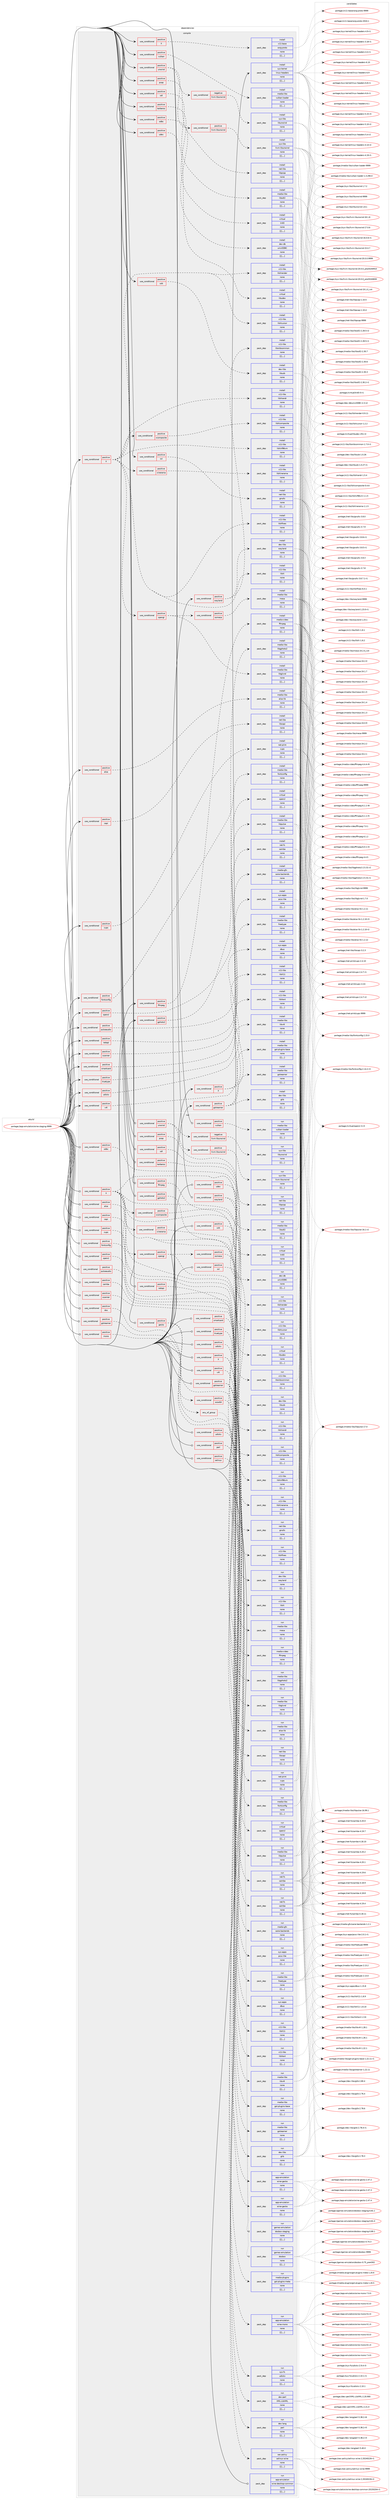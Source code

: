 digraph prolog {

# *************
# Graph options
# *************

newrank=true;
concentrate=true;
compound=true;
graph [rankdir=LR,fontname=Helvetica,fontsize=10,ranksep=1.5];#, ranksep=2.5, nodesep=0.2];
edge  [arrowhead=vee];
node  [fontname=Helvetica,fontsize=10];

# **********
# The ebuild
# **********

subgraph cluster_leftcol {
color=gray;
label=<<i>ebuild</i>>;
id [label="portage://app-emulation/wine-staging-9999", color=red, width=4, href="../app-emulation/wine-staging-9999.svg"];
}

# ****************
# The dependencies
# ****************

subgraph cluster_midcol {
color=gray;
label=<<i>dependencies</i>>;
subgraph cluster_compile {
fillcolor="#eeeeee";
style=filled;
label=<<i>compile</i>>;
subgraph cond9773 {
dependency33892 [label=<<TABLE BORDER="0" CELLBORDER="1" CELLSPACING="0" CELLPADDING="4"><TR><TD ROWSPAN="3" CELLPADDING="10">use_conditional</TD></TR><TR><TD>positive</TD></TR><TR><TD>X</TD></TR></TABLE>>, shape=none, color=red];
subgraph pack23775 {
dependency33893 [label=<<TABLE BORDER="0" CELLBORDER="1" CELLSPACING="0" CELLPADDING="4" WIDTH="220"><TR><TD ROWSPAN="6" CELLPADDING="30">pack_dep</TD></TR><TR><TD WIDTH="110">install</TD></TR><TR><TD>x11-base</TD></TR><TR><TD>xorg-proto</TD></TR><TR><TD>none</TD></TR><TR><TD>[[],,,,]</TD></TR></TABLE>>, shape=none, color=blue];
}
dependency33892:e -> dependency33893:w [weight=20,style="dashed",arrowhead="vee"];
}
id:e -> dependency33892:w [weight=20,style="solid",arrowhead="vee"];
subgraph cond9774 {
dependency33894 [label=<<TABLE BORDER="0" CELLBORDER="1" CELLSPACING="0" CELLPADDING="4"><TR><TD ROWSPAN="3" CELLPADDING="10">use_conditional</TD></TR><TR><TD>positive</TD></TR><TR><TD>X</TD></TR></TABLE>>, shape=none, color=red];
subgraph pack23776 {
dependency33895 [label=<<TABLE BORDER="0" CELLBORDER="1" CELLSPACING="0" CELLPADDING="4" WIDTH="220"><TR><TD ROWSPAN="6" CELLPADDING="30">pack_dep</TD></TR><TR><TD WIDTH="110">install</TD></TR><TR><TD>x11-libs</TD></TR><TR><TD>libX11</TD></TR><TR><TD>none</TD></TR><TR><TD>[[],,,,]</TD></TR></TABLE>>, shape=none, color=blue];
}
dependency33894:e -> dependency33895:w [weight=20,style="dashed",arrowhead="vee"];
subgraph pack23777 {
dependency33896 [label=<<TABLE BORDER="0" CELLBORDER="1" CELLSPACING="0" CELLPADDING="4" WIDTH="220"><TR><TD ROWSPAN="6" CELLPADDING="30">pack_dep</TD></TR><TR><TD WIDTH="110">install</TD></TR><TR><TD>x11-libs</TD></TR><TR><TD>libXext</TD></TR><TR><TD>none</TD></TR><TR><TD>[[],,,,]</TD></TR></TABLE>>, shape=none, color=blue];
}
dependency33894:e -> dependency33896:w [weight=20,style="dashed",arrowhead="vee"];
}
id:e -> dependency33894:w [weight=20,style="solid",arrowhead="vee"];
subgraph cond9775 {
dependency33897 [label=<<TABLE BORDER="0" CELLBORDER="1" CELLSPACING="0" CELLPADDING="4"><TR><TD ROWSPAN="3" CELLPADDING="10">use_conditional</TD></TR><TR><TD>positive</TD></TR><TR><TD>X</TD></TR></TABLE>>, shape=none, color=red];
subgraph pack23778 {
dependency33898 [label=<<TABLE BORDER="0" CELLBORDER="1" CELLSPACING="0" CELLPADDING="4" WIDTH="220"><TR><TD ROWSPAN="6" CELLPADDING="30">pack_dep</TD></TR><TR><TD WIDTH="110">install</TD></TR><TR><TD>x11-libs</TD></TR><TR><TD>libXcursor</TD></TR><TR><TD>none</TD></TR><TR><TD>[[],,,,]</TD></TR></TABLE>>, shape=none, color=blue];
}
dependency33897:e -> dependency33898:w [weight=20,style="dashed",arrowhead="vee"];
subgraph pack23779 {
dependency33899 [label=<<TABLE BORDER="0" CELLBORDER="1" CELLSPACING="0" CELLPADDING="4" WIDTH="220"><TR><TD ROWSPAN="6" CELLPADDING="30">pack_dep</TD></TR><TR><TD WIDTH="110">install</TD></TR><TR><TD>x11-libs</TD></TR><TR><TD>libXfixes</TD></TR><TR><TD>none</TD></TR><TR><TD>[[],,,,]</TD></TR></TABLE>>, shape=none, color=blue];
}
dependency33897:e -> dependency33899:w [weight=20,style="dashed",arrowhead="vee"];
subgraph pack23780 {
dependency33900 [label=<<TABLE BORDER="0" CELLBORDER="1" CELLSPACING="0" CELLPADDING="4" WIDTH="220"><TR><TD ROWSPAN="6" CELLPADDING="30">pack_dep</TD></TR><TR><TD WIDTH="110">install</TD></TR><TR><TD>x11-libs</TD></TR><TR><TD>libXi</TD></TR><TR><TD>none</TD></TR><TR><TD>[[],,,,]</TD></TR></TABLE>>, shape=none, color=blue];
}
dependency33897:e -> dependency33900:w [weight=20,style="dashed",arrowhead="vee"];
subgraph pack23781 {
dependency33901 [label=<<TABLE BORDER="0" CELLBORDER="1" CELLSPACING="0" CELLPADDING="4" WIDTH="220"><TR><TD ROWSPAN="6" CELLPADDING="30">pack_dep</TD></TR><TR><TD WIDTH="110">install</TD></TR><TR><TD>x11-libs</TD></TR><TR><TD>libXrandr</TD></TR><TR><TD>none</TD></TR><TR><TD>[[],,,,]</TD></TR></TABLE>>, shape=none, color=blue];
}
dependency33897:e -> dependency33901:w [weight=20,style="dashed",arrowhead="vee"];
subgraph pack23782 {
dependency33902 [label=<<TABLE BORDER="0" CELLBORDER="1" CELLSPACING="0" CELLPADDING="4" WIDTH="220"><TR><TD ROWSPAN="6" CELLPADDING="30">pack_dep</TD></TR><TR><TD WIDTH="110">install</TD></TR><TR><TD>x11-libs</TD></TR><TR><TD>libXrender</TD></TR><TR><TD>none</TD></TR><TR><TD>[[],,,,]</TD></TR></TABLE>>, shape=none, color=blue];
}
dependency33897:e -> dependency33902:w [weight=20,style="dashed",arrowhead="vee"];
subgraph pack23783 {
dependency33903 [label=<<TABLE BORDER="0" CELLBORDER="1" CELLSPACING="0" CELLPADDING="4" WIDTH="220"><TR><TD ROWSPAN="6" CELLPADDING="30">pack_dep</TD></TR><TR><TD WIDTH="110">install</TD></TR><TR><TD>x11-libs</TD></TR><TR><TD>libXxf86vm</TD></TR><TR><TD>none</TD></TR><TR><TD>[[],,,,]</TD></TR></TABLE>>, shape=none, color=blue];
}
dependency33897:e -> dependency33903:w [weight=20,style="dashed",arrowhead="vee"];
subgraph cond9776 {
dependency33904 [label=<<TABLE BORDER="0" CELLBORDER="1" CELLSPACING="0" CELLPADDING="4"><TR><TD ROWSPAN="3" CELLPADDING="10">use_conditional</TD></TR><TR><TD>positive</TD></TR><TR><TD>opengl</TD></TR></TABLE>>, shape=none, color=red];
subgraph pack23784 {
dependency33905 [label=<<TABLE BORDER="0" CELLBORDER="1" CELLSPACING="0" CELLPADDING="4" WIDTH="220"><TR><TD ROWSPAN="6" CELLPADDING="30">pack_dep</TD></TR><TR><TD WIDTH="110">install</TD></TR><TR><TD>media-libs</TD></TR><TR><TD>libglvnd</TD></TR><TR><TD>none</TD></TR><TR><TD>[[],,,,]</TD></TR></TABLE>>, shape=none, color=blue];
}
dependency33904:e -> dependency33905:w [weight=20,style="dashed",arrowhead="vee"];
subgraph cond9777 {
dependency33906 [label=<<TABLE BORDER="0" CELLBORDER="1" CELLSPACING="0" CELLPADDING="4"><TR><TD ROWSPAN="3" CELLPADDING="10">use_conditional</TD></TR><TR><TD>positive</TD></TR><TR><TD>osmesa</TD></TR></TABLE>>, shape=none, color=red];
subgraph pack23785 {
dependency33907 [label=<<TABLE BORDER="0" CELLBORDER="1" CELLSPACING="0" CELLPADDING="4" WIDTH="220"><TR><TD ROWSPAN="6" CELLPADDING="30">pack_dep</TD></TR><TR><TD WIDTH="110">install</TD></TR><TR><TD>media-libs</TD></TR><TR><TD>mesa</TD></TR><TR><TD>none</TD></TR><TR><TD>[[],,,,]</TD></TR></TABLE>>, shape=none, color=blue];
}
dependency33906:e -> dependency33907:w [weight=20,style="dashed",arrowhead="vee"];
}
dependency33904:e -> dependency33906:w [weight=20,style="dashed",arrowhead="vee"];
}
dependency33897:e -> dependency33904:w [weight=20,style="dashed",arrowhead="vee"];
subgraph cond9778 {
dependency33908 [label=<<TABLE BORDER="0" CELLBORDER="1" CELLSPACING="0" CELLPADDING="4"><TR><TD ROWSPAN="3" CELLPADDING="10">use_conditional</TD></TR><TR><TD>positive</TD></TR><TR><TD>xcomposite</TD></TR></TABLE>>, shape=none, color=red];
subgraph pack23786 {
dependency33909 [label=<<TABLE BORDER="0" CELLBORDER="1" CELLSPACING="0" CELLPADDING="4" WIDTH="220"><TR><TD ROWSPAN="6" CELLPADDING="30">pack_dep</TD></TR><TR><TD WIDTH="110">install</TD></TR><TR><TD>x11-libs</TD></TR><TR><TD>libXcomposite</TD></TR><TR><TD>none</TD></TR><TR><TD>[[],,,,]</TD></TR></TABLE>>, shape=none, color=blue];
}
dependency33908:e -> dependency33909:w [weight=20,style="dashed",arrowhead="vee"];
}
dependency33897:e -> dependency33908:w [weight=20,style="dashed",arrowhead="vee"];
subgraph cond9779 {
dependency33910 [label=<<TABLE BORDER="0" CELLBORDER="1" CELLSPACING="0" CELLPADDING="4"><TR><TD ROWSPAN="3" CELLPADDING="10">use_conditional</TD></TR><TR><TD>positive</TD></TR><TR><TD>xinerama</TD></TR></TABLE>>, shape=none, color=red];
subgraph pack23787 {
dependency33911 [label=<<TABLE BORDER="0" CELLBORDER="1" CELLSPACING="0" CELLPADDING="4" WIDTH="220"><TR><TD ROWSPAN="6" CELLPADDING="30">pack_dep</TD></TR><TR><TD WIDTH="110">install</TD></TR><TR><TD>x11-libs</TD></TR><TR><TD>libXinerama</TD></TR><TR><TD>none</TD></TR><TR><TD>[[],,,,]</TD></TR></TABLE>>, shape=none, color=blue];
}
dependency33910:e -> dependency33911:w [weight=20,style="dashed",arrowhead="vee"];
}
dependency33897:e -> dependency33910:w [weight=20,style="dashed",arrowhead="vee"];
}
id:e -> dependency33897:w [weight=20,style="solid",arrowhead="vee"];
subgraph cond9780 {
dependency33912 [label=<<TABLE BORDER="0" CELLBORDER="1" CELLSPACING="0" CELLPADDING="4"><TR><TD ROWSPAN="3" CELLPADDING="10">use_conditional</TD></TR><TR><TD>positive</TD></TR><TR><TD>alsa</TD></TR></TABLE>>, shape=none, color=red];
subgraph pack23788 {
dependency33913 [label=<<TABLE BORDER="0" CELLBORDER="1" CELLSPACING="0" CELLPADDING="4" WIDTH="220"><TR><TD ROWSPAN="6" CELLPADDING="30">pack_dep</TD></TR><TR><TD WIDTH="110">install</TD></TR><TR><TD>media-libs</TD></TR><TR><TD>alsa-lib</TD></TR><TR><TD>none</TD></TR><TR><TD>[[],,,,]</TD></TR></TABLE>>, shape=none, color=blue];
}
dependency33912:e -> dependency33913:w [weight=20,style="dashed",arrowhead="vee"];
}
id:e -> dependency33912:w [weight=20,style="solid",arrowhead="vee"];
subgraph cond9781 {
dependency33914 [label=<<TABLE BORDER="0" CELLBORDER="1" CELLSPACING="0" CELLPADDING="4"><TR><TD ROWSPAN="3" CELLPADDING="10">use_conditional</TD></TR><TR><TD>positive</TD></TR><TR><TD>capi</TD></TR></TABLE>>, shape=none, color=red];
subgraph pack23789 {
dependency33915 [label=<<TABLE BORDER="0" CELLBORDER="1" CELLSPACING="0" CELLPADDING="4" WIDTH="220"><TR><TD ROWSPAN="6" CELLPADDING="30">pack_dep</TD></TR><TR><TD WIDTH="110">install</TD></TR><TR><TD>net-libs</TD></TR><TR><TD>libcapi</TD></TR><TR><TD>none</TD></TR><TR><TD>[[],,,,]</TD></TR></TABLE>>, shape=none, color=blue];
}
dependency33914:e -> dependency33915:w [weight=20,style="dashed",arrowhead="vee"];
}
id:e -> dependency33914:w [weight=20,style="solid",arrowhead="vee"];
subgraph cond9782 {
dependency33916 [label=<<TABLE BORDER="0" CELLBORDER="1" CELLSPACING="0" CELLPADDING="4"><TR><TD ROWSPAN="3" CELLPADDING="10">use_conditional</TD></TR><TR><TD>positive</TD></TR><TR><TD>cups</TD></TR></TABLE>>, shape=none, color=red];
subgraph pack23790 {
dependency33917 [label=<<TABLE BORDER="0" CELLBORDER="1" CELLSPACING="0" CELLPADDING="4" WIDTH="220"><TR><TD ROWSPAN="6" CELLPADDING="30">pack_dep</TD></TR><TR><TD WIDTH="110">install</TD></TR><TR><TD>net-print</TD></TR><TR><TD>cups</TD></TR><TR><TD>none</TD></TR><TR><TD>[[],,,,]</TD></TR></TABLE>>, shape=none, color=blue];
}
dependency33916:e -> dependency33917:w [weight=20,style="dashed",arrowhead="vee"];
}
id:e -> dependency33916:w [weight=20,style="solid",arrowhead="vee"];
subgraph cond9783 {
dependency33918 [label=<<TABLE BORDER="0" CELLBORDER="1" CELLSPACING="0" CELLPADDING="4"><TR><TD ROWSPAN="3" CELLPADDING="10">use_conditional</TD></TR><TR><TD>positive</TD></TR><TR><TD>ffmpeg</TD></TR></TABLE>>, shape=none, color=red];
subgraph pack23791 {
dependency33919 [label=<<TABLE BORDER="0" CELLBORDER="1" CELLSPACING="0" CELLPADDING="4" WIDTH="220"><TR><TD ROWSPAN="6" CELLPADDING="30">pack_dep</TD></TR><TR><TD WIDTH="110">install</TD></TR><TR><TD>media-video</TD></TR><TR><TD>ffmpeg</TD></TR><TR><TD>none</TD></TR><TR><TD>[[],,,,]</TD></TR></TABLE>>, shape=none, color=blue];
}
dependency33918:e -> dependency33919:w [weight=20,style="dashed",arrowhead="vee"];
}
id:e -> dependency33918:w [weight=20,style="solid",arrowhead="vee"];
subgraph cond9784 {
dependency33920 [label=<<TABLE BORDER="0" CELLBORDER="1" CELLSPACING="0" CELLPADDING="4"><TR><TD ROWSPAN="3" CELLPADDING="10">use_conditional</TD></TR><TR><TD>positive</TD></TR><TR><TD>fontconfig</TD></TR></TABLE>>, shape=none, color=red];
subgraph pack23792 {
dependency33921 [label=<<TABLE BORDER="0" CELLBORDER="1" CELLSPACING="0" CELLPADDING="4" WIDTH="220"><TR><TD ROWSPAN="6" CELLPADDING="30">pack_dep</TD></TR><TR><TD WIDTH="110">install</TD></TR><TR><TD>media-libs</TD></TR><TR><TD>fontconfig</TD></TR><TR><TD>none</TD></TR><TR><TD>[[],,,,]</TD></TR></TABLE>>, shape=none, color=blue];
}
dependency33920:e -> dependency33921:w [weight=20,style="dashed",arrowhead="vee"];
}
id:e -> dependency33920:w [weight=20,style="solid",arrowhead="vee"];
subgraph cond9785 {
dependency33922 [label=<<TABLE BORDER="0" CELLBORDER="1" CELLSPACING="0" CELLPADDING="4"><TR><TD ROWSPAN="3" CELLPADDING="10">use_conditional</TD></TR><TR><TD>positive</TD></TR><TR><TD>gphoto2</TD></TR></TABLE>>, shape=none, color=red];
subgraph pack23793 {
dependency33923 [label=<<TABLE BORDER="0" CELLBORDER="1" CELLSPACING="0" CELLPADDING="4" WIDTH="220"><TR><TD ROWSPAN="6" CELLPADDING="30">pack_dep</TD></TR><TR><TD WIDTH="110">install</TD></TR><TR><TD>media-libs</TD></TR><TR><TD>libgphoto2</TD></TR><TR><TD>none</TD></TR><TR><TD>[[],,,,]</TD></TR></TABLE>>, shape=none, color=blue];
}
dependency33922:e -> dependency33923:w [weight=20,style="dashed",arrowhead="vee"];
}
id:e -> dependency33922:w [weight=20,style="solid",arrowhead="vee"];
subgraph cond9786 {
dependency33924 [label=<<TABLE BORDER="0" CELLBORDER="1" CELLSPACING="0" CELLPADDING="4"><TR><TD ROWSPAN="3" CELLPADDING="10">use_conditional</TD></TR><TR><TD>positive</TD></TR><TR><TD>gstreamer</TD></TR></TABLE>>, shape=none, color=red];
subgraph pack23794 {
dependency33925 [label=<<TABLE BORDER="0" CELLBORDER="1" CELLSPACING="0" CELLPADDING="4" WIDTH="220"><TR><TD ROWSPAN="6" CELLPADDING="30">pack_dep</TD></TR><TR><TD WIDTH="110">install</TD></TR><TR><TD>dev-libs</TD></TR><TR><TD>glib</TD></TR><TR><TD>none</TD></TR><TR><TD>[[],,,,]</TD></TR></TABLE>>, shape=none, color=blue];
}
dependency33924:e -> dependency33925:w [weight=20,style="dashed",arrowhead="vee"];
subgraph pack23795 {
dependency33926 [label=<<TABLE BORDER="0" CELLBORDER="1" CELLSPACING="0" CELLPADDING="4" WIDTH="220"><TR><TD ROWSPAN="6" CELLPADDING="30">pack_dep</TD></TR><TR><TD WIDTH="110">install</TD></TR><TR><TD>media-libs</TD></TR><TR><TD>gst-plugins-base</TD></TR><TR><TD>none</TD></TR><TR><TD>[[],,,,]</TD></TR></TABLE>>, shape=none, color=blue];
}
dependency33924:e -> dependency33926:w [weight=20,style="dashed",arrowhead="vee"];
subgraph pack23796 {
dependency33927 [label=<<TABLE BORDER="0" CELLBORDER="1" CELLSPACING="0" CELLPADDING="4" WIDTH="220"><TR><TD ROWSPAN="6" CELLPADDING="30">pack_dep</TD></TR><TR><TD WIDTH="110">install</TD></TR><TR><TD>media-libs</TD></TR><TR><TD>gstreamer</TD></TR><TR><TD>none</TD></TR><TR><TD>[[],,,,]</TD></TR></TABLE>>, shape=none, color=blue];
}
dependency33924:e -> dependency33927:w [weight=20,style="dashed",arrowhead="vee"];
}
id:e -> dependency33924:w [weight=20,style="solid",arrowhead="vee"];
subgraph cond9787 {
dependency33928 [label=<<TABLE BORDER="0" CELLBORDER="1" CELLSPACING="0" CELLPADDING="4"><TR><TD ROWSPAN="3" CELLPADDING="10">use_conditional</TD></TR><TR><TD>positive</TD></TR><TR><TD>kerberos</TD></TR></TABLE>>, shape=none, color=red];
subgraph pack23797 {
dependency33929 [label=<<TABLE BORDER="0" CELLBORDER="1" CELLSPACING="0" CELLPADDING="4" WIDTH="220"><TR><TD ROWSPAN="6" CELLPADDING="30">pack_dep</TD></TR><TR><TD WIDTH="110">install</TD></TR><TR><TD>virtual</TD></TR><TR><TD>krb5</TD></TR><TR><TD>none</TD></TR><TR><TD>[[],,,,]</TD></TR></TABLE>>, shape=none, color=blue];
}
dependency33928:e -> dependency33929:w [weight=20,style="dashed",arrowhead="vee"];
}
id:e -> dependency33928:w [weight=20,style="solid",arrowhead="vee"];
subgraph cond9788 {
dependency33930 [label=<<TABLE BORDER="0" CELLBORDER="1" CELLSPACING="0" CELLPADDING="4"><TR><TD ROWSPAN="3" CELLPADDING="10">use_conditional</TD></TR><TR><TD>positive</TD></TR><TR><TD>netapi</TD></TR></TABLE>>, shape=none, color=red];
subgraph pack23798 {
dependency33931 [label=<<TABLE BORDER="0" CELLBORDER="1" CELLSPACING="0" CELLPADDING="4" WIDTH="220"><TR><TD ROWSPAN="6" CELLPADDING="30">pack_dep</TD></TR><TR><TD WIDTH="110">install</TD></TR><TR><TD>net-fs</TD></TR><TR><TD>samba</TD></TR><TR><TD>none</TD></TR><TR><TD>[[],,,,]</TD></TR></TABLE>>, shape=none, color=blue];
}
dependency33930:e -> dependency33931:w [weight=20,style="dashed",arrowhead="vee"];
}
id:e -> dependency33930:w [weight=20,style="solid",arrowhead="vee"];
subgraph cond9789 {
dependency33932 [label=<<TABLE BORDER="0" CELLBORDER="1" CELLSPACING="0" CELLPADDING="4"><TR><TD ROWSPAN="3" CELLPADDING="10">use_conditional</TD></TR><TR><TD>positive</TD></TR><TR><TD>odbc</TD></TR></TABLE>>, shape=none, color=red];
subgraph pack23799 {
dependency33933 [label=<<TABLE BORDER="0" CELLBORDER="1" CELLSPACING="0" CELLPADDING="4" WIDTH="220"><TR><TD ROWSPAN="6" CELLPADDING="30">pack_dep</TD></TR><TR><TD WIDTH="110">install</TD></TR><TR><TD>dev-db</TD></TR><TR><TD>unixODBC</TD></TR><TR><TD>none</TD></TR><TR><TD>[[],,,,]</TD></TR></TABLE>>, shape=none, color=blue];
}
dependency33932:e -> dependency33933:w [weight=20,style="dashed",arrowhead="vee"];
}
id:e -> dependency33932:w [weight=20,style="solid",arrowhead="vee"];
subgraph cond9790 {
dependency33934 [label=<<TABLE BORDER="0" CELLBORDER="1" CELLSPACING="0" CELLPADDING="4"><TR><TD ROWSPAN="3" CELLPADDING="10">use_conditional</TD></TR><TR><TD>positive</TD></TR><TR><TD>opencl</TD></TR></TABLE>>, shape=none, color=red];
subgraph pack23800 {
dependency33935 [label=<<TABLE BORDER="0" CELLBORDER="1" CELLSPACING="0" CELLPADDING="4" WIDTH="220"><TR><TD ROWSPAN="6" CELLPADDING="30">pack_dep</TD></TR><TR><TD WIDTH="110">install</TD></TR><TR><TD>virtual</TD></TR><TR><TD>opencl</TD></TR><TR><TD>none</TD></TR><TR><TD>[[],,,,]</TD></TR></TABLE>>, shape=none, color=blue];
}
dependency33934:e -> dependency33935:w [weight=20,style="dashed",arrowhead="vee"];
}
id:e -> dependency33934:w [weight=20,style="solid",arrowhead="vee"];
subgraph cond9791 {
dependency33936 [label=<<TABLE BORDER="0" CELLBORDER="1" CELLSPACING="0" CELLPADDING="4"><TR><TD ROWSPAN="3" CELLPADDING="10">use_conditional</TD></TR><TR><TD>positive</TD></TR><TR><TD>pcap</TD></TR></TABLE>>, shape=none, color=red];
subgraph pack23801 {
dependency33937 [label=<<TABLE BORDER="0" CELLBORDER="1" CELLSPACING="0" CELLPADDING="4" WIDTH="220"><TR><TD ROWSPAN="6" CELLPADDING="30">pack_dep</TD></TR><TR><TD WIDTH="110">install</TD></TR><TR><TD>net-libs</TD></TR><TR><TD>libpcap</TD></TR><TR><TD>none</TD></TR><TR><TD>[[],,,,]</TD></TR></TABLE>>, shape=none, color=blue];
}
dependency33936:e -> dependency33937:w [weight=20,style="dashed",arrowhead="vee"];
}
id:e -> dependency33936:w [weight=20,style="solid",arrowhead="vee"];
subgraph cond9792 {
dependency33938 [label=<<TABLE BORDER="0" CELLBORDER="1" CELLSPACING="0" CELLPADDING="4"><TR><TD ROWSPAN="3" CELLPADDING="10">use_conditional</TD></TR><TR><TD>positive</TD></TR><TR><TD>pulseaudio</TD></TR></TABLE>>, shape=none, color=red];
subgraph pack23802 {
dependency33939 [label=<<TABLE BORDER="0" CELLBORDER="1" CELLSPACING="0" CELLPADDING="4" WIDTH="220"><TR><TD ROWSPAN="6" CELLPADDING="30">pack_dep</TD></TR><TR><TD WIDTH="110">install</TD></TR><TR><TD>media-libs</TD></TR><TR><TD>libpulse</TD></TR><TR><TD>none</TD></TR><TR><TD>[[],,,,]</TD></TR></TABLE>>, shape=none, color=blue];
}
dependency33938:e -> dependency33939:w [weight=20,style="dashed",arrowhead="vee"];
}
id:e -> dependency33938:w [weight=20,style="solid",arrowhead="vee"];
subgraph cond9793 {
dependency33940 [label=<<TABLE BORDER="0" CELLBORDER="1" CELLSPACING="0" CELLPADDING="4"><TR><TD ROWSPAN="3" CELLPADDING="10">use_conditional</TD></TR><TR><TD>positive</TD></TR><TR><TD>scanner</TD></TR></TABLE>>, shape=none, color=red];
subgraph pack23803 {
dependency33941 [label=<<TABLE BORDER="0" CELLBORDER="1" CELLSPACING="0" CELLPADDING="4" WIDTH="220"><TR><TD ROWSPAN="6" CELLPADDING="30">pack_dep</TD></TR><TR><TD WIDTH="110">install</TD></TR><TR><TD>media-gfx</TD></TR><TR><TD>sane-backends</TD></TR><TR><TD>none</TD></TR><TR><TD>[[],,,,]</TD></TR></TABLE>>, shape=none, color=blue];
}
dependency33940:e -> dependency33941:w [weight=20,style="dashed",arrowhead="vee"];
}
id:e -> dependency33940:w [weight=20,style="solid",arrowhead="vee"];
subgraph cond9794 {
dependency33942 [label=<<TABLE BORDER="0" CELLBORDER="1" CELLSPACING="0" CELLPADDING="4"><TR><TD ROWSPAN="3" CELLPADDING="10">use_conditional</TD></TR><TR><TD>positive</TD></TR><TR><TD>sdl</TD></TR></TABLE>>, shape=none, color=red];
subgraph pack23804 {
dependency33943 [label=<<TABLE BORDER="0" CELLBORDER="1" CELLSPACING="0" CELLPADDING="4" WIDTH="220"><TR><TD ROWSPAN="6" CELLPADDING="30">pack_dep</TD></TR><TR><TD WIDTH="110">install</TD></TR><TR><TD>media-libs</TD></TR><TR><TD>libsdl2</TD></TR><TR><TD>none</TD></TR><TR><TD>[[],,,,]</TD></TR></TABLE>>, shape=none, color=blue];
}
dependency33942:e -> dependency33943:w [weight=20,style="dashed",arrowhead="vee"];
}
id:e -> dependency33942:w [weight=20,style="solid",arrowhead="vee"];
subgraph cond9795 {
dependency33944 [label=<<TABLE BORDER="0" CELLBORDER="1" CELLSPACING="0" CELLPADDING="4"><TR><TD ROWSPAN="3" CELLPADDING="10">use_conditional</TD></TR><TR><TD>positive</TD></TR><TR><TD>smartcard</TD></TR></TABLE>>, shape=none, color=red];
subgraph pack23805 {
dependency33945 [label=<<TABLE BORDER="0" CELLBORDER="1" CELLSPACING="0" CELLPADDING="4" WIDTH="220"><TR><TD ROWSPAN="6" CELLPADDING="30">pack_dep</TD></TR><TR><TD WIDTH="110">install</TD></TR><TR><TD>sys-apps</TD></TR><TR><TD>pcsc-lite</TD></TR><TR><TD>none</TD></TR><TR><TD>[[],,,,]</TD></TR></TABLE>>, shape=none, color=blue];
}
dependency33944:e -> dependency33945:w [weight=20,style="dashed",arrowhead="vee"];
}
id:e -> dependency33944:w [weight=20,style="solid",arrowhead="vee"];
subgraph cond9796 {
dependency33946 [label=<<TABLE BORDER="0" CELLBORDER="1" CELLSPACING="0" CELLPADDING="4"><TR><TD ROWSPAN="3" CELLPADDING="10">use_conditional</TD></TR><TR><TD>positive</TD></TR><TR><TD>ssl</TD></TR></TABLE>>, shape=none, color=red];
subgraph pack23806 {
dependency33947 [label=<<TABLE BORDER="0" CELLBORDER="1" CELLSPACING="0" CELLPADDING="4" WIDTH="220"><TR><TD ROWSPAN="6" CELLPADDING="30">pack_dep</TD></TR><TR><TD WIDTH="110">install</TD></TR><TR><TD>net-libs</TD></TR><TR><TD>gnutls</TD></TR><TR><TD>none</TD></TR><TR><TD>[[],,,,]</TD></TR></TABLE>>, shape=none, color=blue];
}
dependency33946:e -> dependency33947:w [weight=20,style="dashed",arrowhead="vee"];
}
id:e -> dependency33946:w [weight=20,style="solid",arrowhead="vee"];
subgraph cond9797 {
dependency33948 [label=<<TABLE BORDER="0" CELLBORDER="1" CELLSPACING="0" CELLPADDING="4"><TR><TD ROWSPAN="3" CELLPADDING="10">use_conditional</TD></TR><TR><TD>positive</TD></TR><TR><TD>truetype</TD></TR></TABLE>>, shape=none, color=red];
subgraph pack23807 {
dependency33949 [label=<<TABLE BORDER="0" CELLBORDER="1" CELLSPACING="0" CELLPADDING="4" WIDTH="220"><TR><TD ROWSPAN="6" CELLPADDING="30">pack_dep</TD></TR><TR><TD WIDTH="110">install</TD></TR><TR><TD>media-libs</TD></TR><TR><TD>freetype</TD></TR><TR><TD>none</TD></TR><TR><TD>[[],,,,]</TD></TR></TABLE>>, shape=none, color=blue];
}
dependency33948:e -> dependency33949:w [weight=20,style="dashed",arrowhead="vee"];
}
id:e -> dependency33948:w [weight=20,style="solid",arrowhead="vee"];
subgraph cond9798 {
dependency33950 [label=<<TABLE BORDER="0" CELLBORDER="1" CELLSPACING="0" CELLPADDING="4"><TR><TD ROWSPAN="3" CELLPADDING="10">use_conditional</TD></TR><TR><TD>positive</TD></TR><TR><TD>udev</TD></TR></TABLE>>, shape=none, color=red];
subgraph pack23808 {
dependency33951 [label=<<TABLE BORDER="0" CELLBORDER="1" CELLSPACING="0" CELLPADDING="4" WIDTH="220"><TR><TD ROWSPAN="6" CELLPADDING="30">pack_dep</TD></TR><TR><TD WIDTH="110">install</TD></TR><TR><TD>virtual</TD></TR><TR><TD>libudev</TD></TR><TR><TD>none</TD></TR><TR><TD>[[],,,,]</TD></TR></TABLE>>, shape=none, color=blue];
}
dependency33950:e -> dependency33951:w [weight=20,style="dashed",arrowhead="vee"];
}
id:e -> dependency33950:w [weight=20,style="solid",arrowhead="vee"];
subgraph cond9799 {
dependency33952 [label=<<TABLE BORDER="0" CELLBORDER="1" CELLSPACING="0" CELLPADDING="4"><TR><TD ROWSPAN="3" CELLPADDING="10">use_conditional</TD></TR><TR><TD>positive</TD></TR><TR><TD>udisks</TD></TR></TABLE>>, shape=none, color=red];
subgraph pack23809 {
dependency33953 [label=<<TABLE BORDER="0" CELLBORDER="1" CELLSPACING="0" CELLPADDING="4" WIDTH="220"><TR><TD ROWSPAN="6" CELLPADDING="30">pack_dep</TD></TR><TR><TD WIDTH="110">install</TD></TR><TR><TD>sys-apps</TD></TR><TR><TD>dbus</TD></TR><TR><TD>none</TD></TR><TR><TD>[[],,,,]</TD></TR></TABLE>>, shape=none, color=blue];
}
dependency33952:e -> dependency33953:w [weight=20,style="dashed",arrowhead="vee"];
}
id:e -> dependency33952:w [weight=20,style="solid",arrowhead="vee"];
subgraph cond9800 {
dependency33954 [label=<<TABLE BORDER="0" CELLBORDER="1" CELLSPACING="0" CELLPADDING="4"><TR><TD ROWSPAN="3" CELLPADDING="10">use_conditional</TD></TR><TR><TD>positive</TD></TR><TR><TD>unwind</TD></TR></TABLE>>, shape=none, color=red];
subgraph cond9801 {
dependency33955 [label=<<TABLE BORDER="0" CELLBORDER="1" CELLSPACING="0" CELLPADDING="4"><TR><TD ROWSPAN="3" CELLPADDING="10">use_conditional</TD></TR><TR><TD>positive</TD></TR><TR><TD>llvm-libunwind</TD></TR></TABLE>>, shape=none, color=red];
subgraph pack23810 {
dependency33956 [label=<<TABLE BORDER="0" CELLBORDER="1" CELLSPACING="0" CELLPADDING="4" WIDTH="220"><TR><TD ROWSPAN="6" CELLPADDING="30">pack_dep</TD></TR><TR><TD WIDTH="110">install</TD></TR><TR><TD>sys-libs</TD></TR><TR><TD>llvm-libunwind</TD></TR><TR><TD>none</TD></TR><TR><TD>[[],,,,]</TD></TR></TABLE>>, shape=none, color=blue];
}
dependency33955:e -> dependency33956:w [weight=20,style="dashed",arrowhead="vee"];
}
dependency33954:e -> dependency33955:w [weight=20,style="dashed",arrowhead="vee"];
subgraph cond9802 {
dependency33957 [label=<<TABLE BORDER="0" CELLBORDER="1" CELLSPACING="0" CELLPADDING="4"><TR><TD ROWSPAN="3" CELLPADDING="10">use_conditional</TD></TR><TR><TD>negative</TD></TR><TR><TD>llvm-libunwind</TD></TR></TABLE>>, shape=none, color=red];
subgraph pack23811 {
dependency33958 [label=<<TABLE BORDER="0" CELLBORDER="1" CELLSPACING="0" CELLPADDING="4" WIDTH="220"><TR><TD ROWSPAN="6" CELLPADDING="30">pack_dep</TD></TR><TR><TD WIDTH="110">install</TD></TR><TR><TD>sys-libs</TD></TR><TR><TD>libunwind</TD></TR><TR><TD>none</TD></TR><TR><TD>[[],,,,]</TD></TR></TABLE>>, shape=none, color=blue];
}
dependency33957:e -> dependency33958:w [weight=20,style="dashed",arrowhead="vee"];
}
dependency33954:e -> dependency33957:w [weight=20,style="dashed",arrowhead="vee"];
}
id:e -> dependency33954:w [weight=20,style="solid",arrowhead="vee"];
subgraph cond9803 {
dependency33959 [label=<<TABLE BORDER="0" CELLBORDER="1" CELLSPACING="0" CELLPADDING="4"><TR><TD ROWSPAN="3" CELLPADDING="10">use_conditional</TD></TR><TR><TD>positive</TD></TR><TR><TD>usb</TD></TR></TABLE>>, shape=none, color=red];
subgraph pack23812 {
dependency33960 [label=<<TABLE BORDER="0" CELLBORDER="1" CELLSPACING="0" CELLPADDING="4" WIDTH="220"><TR><TD ROWSPAN="6" CELLPADDING="30">pack_dep</TD></TR><TR><TD WIDTH="110">install</TD></TR><TR><TD>dev-libs</TD></TR><TR><TD>libusb</TD></TR><TR><TD>none</TD></TR><TR><TD>[[],,,,]</TD></TR></TABLE>>, shape=none, color=blue];
}
dependency33959:e -> dependency33960:w [weight=20,style="dashed",arrowhead="vee"];
}
id:e -> dependency33959:w [weight=20,style="solid",arrowhead="vee"];
subgraph cond9804 {
dependency33961 [label=<<TABLE BORDER="0" CELLBORDER="1" CELLSPACING="0" CELLPADDING="4"><TR><TD ROWSPAN="3" CELLPADDING="10">use_conditional</TD></TR><TR><TD>positive</TD></TR><TR><TD>v4l</TD></TR></TABLE>>, shape=none, color=red];
subgraph pack23813 {
dependency33962 [label=<<TABLE BORDER="0" CELLBORDER="1" CELLSPACING="0" CELLPADDING="4" WIDTH="220"><TR><TD ROWSPAN="6" CELLPADDING="30">pack_dep</TD></TR><TR><TD WIDTH="110">install</TD></TR><TR><TD>media-libs</TD></TR><TR><TD>libv4l</TD></TR><TR><TD>none</TD></TR><TR><TD>[[],,,,]</TD></TR></TABLE>>, shape=none, color=blue];
}
dependency33961:e -> dependency33962:w [weight=20,style="dashed",arrowhead="vee"];
}
id:e -> dependency33961:w [weight=20,style="solid",arrowhead="vee"];
subgraph cond9805 {
dependency33963 [label=<<TABLE BORDER="0" CELLBORDER="1" CELLSPACING="0" CELLPADDING="4"><TR><TD ROWSPAN="3" CELLPADDING="10">use_conditional</TD></TR><TR><TD>positive</TD></TR><TR><TD>vulkan</TD></TR></TABLE>>, shape=none, color=red];
subgraph pack23814 {
dependency33964 [label=<<TABLE BORDER="0" CELLBORDER="1" CELLSPACING="0" CELLPADDING="4" WIDTH="220"><TR><TD ROWSPAN="6" CELLPADDING="30">pack_dep</TD></TR><TR><TD WIDTH="110">install</TD></TR><TR><TD>media-libs</TD></TR><TR><TD>vulkan-loader</TD></TR><TR><TD>none</TD></TR><TR><TD>[[],,,,]</TD></TR></TABLE>>, shape=none, color=blue];
}
dependency33963:e -> dependency33964:w [weight=20,style="dashed",arrowhead="vee"];
}
id:e -> dependency33963:w [weight=20,style="solid",arrowhead="vee"];
subgraph cond9806 {
dependency33965 [label=<<TABLE BORDER="0" CELLBORDER="1" CELLSPACING="0" CELLPADDING="4"><TR><TD ROWSPAN="3" CELLPADDING="10">use_conditional</TD></TR><TR><TD>positive</TD></TR><TR><TD>wayland</TD></TR></TABLE>>, shape=none, color=red];
subgraph pack23815 {
dependency33966 [label=<<TABLE BORDER="0" CELLBORDER="1" CELLSPACING="0" CELLPADDING="4" WIDTH="220"><TR><TD ROWSPAN="6" CELLPADDING="30">pack_dep</TD></TR><TR><TD WIDTH="110">install</TD></TR><TR><TD>dev-libs</TD></TR><TR><TD>wayland</TD></TR><TR><TD>none</TD></TR><TR><TD>[[],,,,]</TD></TR></TABLE>>, shape=none, color=blue];
}
dependency33965:e -> dependency33966:w [weight=20,style="dashed",arrowhead="vee"];
subgraph pack23816 {
dependency33967 [label=<<TABLE BORDER="0" CELLBORDER="1" CELLSPACING="0" CELLPADDING="4" WIDTH="220"><TR><TD ROWSPAN="6" CELLPADDING="30">pack_dep</TD></TR><TR><TD WIDTH="110">install</TD></TR><TR><TD>x11-libs</TD></TR><TR><TD>libxkbcommon</TD></TR><TR><TD>none</TD></TR><TR><TD>[[],,,,]</TD></TR></TABLE>>, shape=none, color=blue];
}
dependency33965:e -> dependency33967:w [weight=20,style="dashed",arrowhead="vee"];
}
id:e -> dependency33965:w [weight=20,style="solid",arrowhead="vee"];
subgraph pack23817 {
dependency33968 [label=<<TABLE BORDER="0" CELLBORDER="1" CELLSPACING="0" CELLPADDING="4" WIDTH="220"><TR><TD ROWSPAN="6" CELLPADDING="30">pack_dep</TD></TR><TR><TD WIDTH="110">install</TD></TR><TR><TD>sys-kernel</TD></TR><TR><TD>linux-headers</TD></TR><TR><TD>none</TD></TR><TR><TD>[[],,,,]</TD></TR></TABLE>>, shape=none, color=blue];
}
id:e -> dependency33968:w [weight=20,style="solid",arrowhead="vee"];
}
subgraph cluster_compileandrun {
fillcolor="#eeeeee";
style=filled;
label=<<i>compile and run</i>>;
}
subgraph cluster_run {
fillcolor="#eeeeee";
style=filled;
label=<<i>run</i>>;
subgraph cond9807 {
dependency33969 [label=<<TABLE BORDER="0" CELLBORDER="1" CELLSPACING="0" CELLPADDING="4"><TR><TD ROWSPAN="3" CELLPADDING="10">use_conditional</TD></TR><TR><TD>positive</TD></TR><TR><TD>X</TD></TR></TABLE>>, shape=none, color=red];
subgraph pack23818 {
dependency33970 [label=<<TABLE BORDER="0" CELLBORDER="1" CELLSPACING="0" CELLPADDING="4" WIDTH="220"><TR><TD ROWSPAN="6" CELLPADDING="30">pack_dep</TD></TR><TR><TD WIDTH="110">run</TD></TR><TR><TD>x11-libs</TD></TR><TR><TD>libX11</TD></TR><TR><TD>none</TD></TR><TR><TD>[[],,,,]</TD></TR></TABLE>>, shape=none, color=blue];
}
dependency33969:e -> dependency33970:w [weight=20,style="dashed",arrowhead="vee"];
subgraph pack23819 {
dependency33971 [label=<<TABLE BORDER="0" CELLBORDER="1" CELLSPACING="0" CELLPADDING="4" WIDTH="220"><TR><TD ROWSPAN="6" CELLPADDING="30">pack_dep</TD></TR><TR><TD WIDTH="110">run</TD></TR><TR><TD>x11-libs</TD></TR><TR><TD>libXext</TD></TR><TR><TD>none</TD></TR><TR><TD>[[],,,,]</TD></TR></TABLE>>, shape=none, color=blue];
}
dependency33969:e -> dependency33971:w [weight=20,style="dashed",arrowhead="vee"];
}
id:e -> dependency33969:w [weight=20,style="solid",arrowhead="odot"];
subgraph cond9808 {
dependency33972 [label=<<TABLE BORDER="0" CELLBORDER="1" CELLSPACING="0" CELLPADDING="4"><TR><TD ROWSPAN="3" CELLPADDING="10">use_conditional</TD></TR><TR><TD>positive</TD></TR><TR><TD>X</TD></TR></TABLE>>, shape=none, color=red];
subgraph pack23820 {
dependency33973 [label=<<TABLE BORDER="0" CELLBORDER="1" CELLSPACING="0" CELLPADDING="4" WIDTH="220"><TR><TD ROWSPAN="6" CELLPADDING="30">pack_dep</TD></TR><TR><TD WIDTH="110">run</TD></TR><TR><TD>x11-libs</TD></TR><TR><TD>libXcursor</TD></TR><TR><TD>none</TD></TR><TR><TD>[[],,,,]</TD></TR></TABLE>>, shape=none, color=blue];
}
dependency33972:e -> dependency33973:w [weight=20,style="dashed",arrowhead="vee"];
subgraph pack23821 {
dependency33974 [label=<<TABLE BORDER="0" CELLBORDER="1" CELLSPACING="0" CELLPADDING="4" WIDTH="220"><TR><TD ROWSPAN="6" CELLPADDING="30">pack_dep</TD></TR><TR><TD WIDTH="110">run</TD></TR><TR><TD>x11-libs</TD></TR><TR><TD>libXfixes</TD></TR><TR><TD>none</TD></TR><TR><TD>[[],,,,]</TD></TR></TABLE>>, shape=none, color=blue];
}
dependency33972:e -> dependency33974:w [weight=20,style="dashed",arrowhead="vee"];
subgraph pack23822 {
dependency33975 [label=<<TABLE BORDER="0" CELLBORDER="1" CELLSPACING="0" CELLPADDING="4" WIDTH="220"><TR><TD ROWSPAN="6" CELLPADDING="30">pack_dep</TD></TR><TR><TD WIDTH="110">run</TD></TR><TR><TD>x11-libs</TD></TR><TR><TD>libXi</TD></TR><TR><TD>none</TD></TR><TR><TD>[[],,,,]</TD></TR></TABLE>>, shape=none, color=blue];
}
dependency33972:e -> dependency33975:w [weight=20,style="dashed",arrowhead="vee"];
subgraph pack23823 {
dependency33976 [label=<<TABLE BORDER="0" CELLBORDER="1" CELLSPACING="0" CELLPADDING="4" WIDTH="220"><TR><TD ROWSPAN="6" CELLPADDING="30">pack_dep</TD></TR><TR><TD WIDTH="110">run</TD></TR><TR><TD>x11-libs</TD></TR><TR><TD>libXrandr</TD></TR><TR><TD>none</TD></TR><TR><TD>[[],,,,]</TD></TR></TABLE>>, shape=none, color=blue];
}
dependency33972:e -> dependency33976:w [weight=20,style="dashed",arrowhead="vee"];
subgraph pack23824 {
dependency33977 [label=<<TABLE BORDER="0" CELLBORDER="1" CELLSPACING="0" CELLPADDING="4" WIDTH="220"><TR><TD ROWSPAN="6" CELLPADDING="30">pack_dep</TD></TR><TR><TD WIDTH="110">run</TD></TR><TR><TD>x11-libs</TD></TR><TR><TD>libXrender</TD></TR><TR><TD>none</TD></TR><TR><TD>[[],,,,]</TD></TR></TABLE>>, shape=none, color=blue];
}
dependency33972:e -> dependency33977:w [weight=20,style="dashed",arrowhead="vee"];
subgraph pack23825 {
dependency33978 [label=<<TABLE BORDER="0" CELLBORDER="1" CELLSPACING="0" CELLPADDING="4" WIDTH="220"><TR><TD ROWSPAN="6" CELLPADDING="30">pack_dep</TD></TR><TR><TD WIDTH="110">run</TD></TR><TR><TD>x11-libs</TD></TR><TR><TD>libXxf86vm</TD></TR><TR><TD>none</TD></TR><TR><TD>[[],,,,]</TD></TR></TABLE>>, shape=none, color=blue];
}
dependency33972:e -> dependency33978:w [weight=20,style="dashed",arrowhead="vee"];
subgraph cond9809 {
dependency33979 [label=<<TABLE BORDER="0" CELLBORDER="1" CELLSPACING="0" CELLPADDING="4"><TR><TD ROWSPAN="3" CELLPADDING="10">use_conditional</TD></TR><TR><TD>positive</TD></TR><TR><TD>opengl</TD></TR></TABLE>>, shape=none, color=red];
subgraph pack23826 {
dependency33980 [label=<<TABLE BORDER="0" CELLBORDER="1" CELLSPACING="0" CELLPADDING="4" WIDTH="220"><TR><TD ROWSPAN="6" CELLPADDING="30">pack_dep</TD></TR><TR><TD WIDTH="110">run</TD></TR><TR><TD>media-libs</TD></TR><TR><TD>libglvnd</TD></TR><TR><TD>none</TD></TR><TR><TD>[[],,,,]</TD></TR></TABLE>>, shape=none, color=blue];
}
dependency33979:e -> dependency33980:w [weight=20,style="dashed",arrowhead="vee"];
subgraph cond9810 {
dependency33981 [label=<<TABLE BORDER="0" CELLBORDER="1" CELLSPACING="0" CELLPADDING="4"><TR><TD ROWSPAN="3" CELLPADDING="10">use_conditional</TD></TR><TR><TD>positive</TD></TR><TR><TD>osmesa</TD></TR></TABLE>>, shape=none, color=red];
subgraph pack23827 {
dependency33982 [label=<<TABLE BORDER="0" CELLBORDER="1" CELLSPACING="0" CELLPADDING="4" WIDTH="220"><TR><TD ROWSPAN="6" CELLPADDING="30">pack_dep</TD></TR><TR><TD WIDTH="110">run</TD></TR><TR><TD>media-libs</TD></TR><TR><TD>mesa</TD></TR><TR><TD>none</TD></TR><TR><TD>[[],,,,]</TD></TR></TABLE>>, shape=none, color=blue];
}
dependency33981:e -> dependency33982:w [weight=20,style="dashed",arrowhead="vee"];
}
dependency33979:e -> dependency33981:w [weight=20,style="dashed",arrowhead="vee"];
}
dependency33972:e -> dependency33979:w [weight=20,style="dashed",arrowhead="vee"];
subgraph cond9811 {
dependency33983 [label=<<TABLE BORDER="0" CELLBORDER="1" CELLSPACING="0" CELLPADDING="4"><TR><TD ROWSPAN="3" CELLPADDING="10">use_conditional</TD></TR><TR><TD>positive</TD></TR><TR><TD>xcomposite</TD></TR></TABLE>>, shape=none, color=red];
subgraph pack23828 {
dependency33984 [label=<<TABLE BORDER="0" CELLBORDER="1" CELLSPACING="0" CELLPADDING="4" WIDTH="220"><TR><TD ROWSPAN="6" CELLPADDING="30">pack_dep</TD></TR><TR><TD WIDTH="110">run</TD></TR><TR><TD>x11-libs</TD></TR><TR><TD>libXcomposite</TD></TR><TR><TD>none</TD></TR><TR><TD>[[],,,,]</TD></TR></TABLE>>, shape=none, color=blue];
}
dependency33983:e -> dependency33984:w [weight=20,style="dashed",arrowhead="vee"];
}
dependency33972:e -> dependency33983:w [weight=20,style="dashed",arrowhead="vee"];
subgraph cond9812 {
dependency33985 [label=<<TABLE BORDER="0" CELLBORDER="1" CELLSPACING="0" CELLPADDING="4"><TR><TD ROWSPAN="3" CELLPADDING="10">use_conditional</TD></TR><TR><TD>positive</TD></TR><TR><TD>xinerama</TD></TR></TABLE>>, shape=none, color=red];
subgraph pack23829 {
dependency33986 [label=<<TABLE BORDER="0" CELLBORDER="1" CELLSPACING="0" CELLPADDING="4" WIDTH="220"><TR><TD ROWSPAN="6" CELLPADDING="30">pack_dep</TD></TR><TR><TD WIDTH="110">run</TD></TR><TR><TD>x11-libs</TD></TR><TR><TD>libXinerama</TD></TR><TR><TD>none</TD></TR><TR><TD>[[],,,,]</TD></TR></TABLE>>, shape=none, color=blue];
}
dependency33985:e -> dependency33986:w [weight=20,style="dashed",arrowhead="vee"];
}
dependency33972:e -> dependency33985:w [weight=20,style="dashed",arrowhead="vee"];
}
id:e -> dependency33972:w [weight=20,style="solid",arrowhead="odot"];
subgraph cond9813 {
dependency33987 [label=<<TABLE BORDER="0" CELLBORDER="1" CELLSPACING="0" CELLPADDING="4"><TR><TD ROWSPAN="3" CELLPADDING="10">use_conditional</TD></TR><TR><TD>positive</TD></TR><TR><TD>alsa</TD></TR></TABLE>>, shape=none, color=red];
subgraph pack23830 {
dependency33988 [label=<<TABLE BORDER="0" CELLBORDER="1" CELLSPACING="0" CELLPADDING="4" WIDTH="220"><TR><TD ROWSPAN="6" CELLPADDING="30">pack_dep</TD></TR><TR><TD WIDTH="110">run</TD></TR><TR><TD>media-libs</TD></TR><TR><TD>alsa-lib</TD></TR><TR><TD>none</TD></TR><TR><TD>[[],,,,]</TD></TR></TABLE>>, shape=none, color=blue];
}
dependency33987:e -> dependency33988:w [weight=20,style="dashed",arrowhead="vee"];
}
id:e -> dependency33987:w [weight=20,style="solid",arrowhead="odot"];
subgraph cond9814 {
dependency33989 [label=<<TABLE BORDER="0" CELLBORDER="1" CELLSPACING="0" CELLPADDING="4"><TR><TD ROWSPAN="3" CELLPADDING="10">use_conditional</TD></TR><TR><TD>positive</TD></TR><TR><TD>capi</TD></TR></TABLE>>, shape=none, color=red];
subgraph pack23831 {
dependency33990 [label=<<TABLE BORDER="0" CELLBORDER="1" CELLSPACING="0" CELLPADDING="4" WIDTH="220"><TR><TD ROWSPAN="6" CELLPADDING="30">pack_dep</TD></TR><TR><TD WIDTH="110">run</TD></TR><TR><TD>net-libs</TD></TR><TR><TD>libcapi</TD></TR><TR><TD>none</TD></TR><TR><TD>[[],,,,]</TD></TR></TABLE>>, shape=none, color=blue];
}
dependency33989:e -> dependency33990:w [weight=20,style="dashed",arrowhead="vee"];
}
id:e -> dependency33989:w [weight=20,style="solid",arrowhead="odot"];
subgraph cond9815 {
dependency33991 [label=<<TABLE BORDER="0" CELLBORDER="1" CELLSPACING="0" CELLPADDING="4"><TR><TD ROWSPAN="3" CELLPADDING="10">use_conditional</TD></TR><TR><TD>positive</TD></TR><TR><TD>cups</TD></TR></TABLE>>, shape=none, color=red];
subgraph pack23832 {
dependency33992 [label=<<TABLE BORDER="0" CELLBORDER="1" CELLSPACING="0" CELLPADDING="4" WIDTH="220"><TR><TD ROWSPAN="6" CELLPADDING="30">pack_dep</TD></TR><TR><TD WIDTH="110">run</TD></TR><TR><TD>net-print</TD></TR><TR><TD>cups</TD></TR><TR><TD>none</TD></TR><TR><TD>[[],,,,]</TD></TR></TABLE>>, shape=none, color=blue];
}
dependency33991:e -> dependency33992:w [weight=20,style="dashed",arrowhead="vee"];
}
id:e -> dependency33991:w [weight=20,style="solid",arrowhead="odot"];
subgraph cond9816 {
dependency33993 [label=<<TABLE BORDER="0" CELLBORDER="1" CELLSPACING="0" CELLPADDING="4"><TR><TD ROWSPAN="3" CELLPADDING="10">use_conditional</TD></TR><TR><TD>positive</TD></TR><TR><TD>dos</TD></TR></TABLE>>, shape=none, color=red];
subgraph any281 {
dependency33994 [label=<<TABLE BORDER="0" CELLBORDER="1" CELLSPACING="0" CELLPADDING="4"><TR><TD CELLPADDING="10">any_of_group</TD></TR></TABLE>>, shape=none, color=red];subgraph pack23833 {
dependency33995 [label=<<TABLE BORDER="0" CELLBORDER="1" CELLSPACING="0" CELLPADDING="4" WIDTH="220"><TR><TD ROWSPAN="6" CELLPADDING="30">pack_dep</TD></TR><TR><TD WIDTH="110">run</TD></TR><TR><TD>games-emulation</TD></TR><TR><TD>dosbox</TD></TR><TR><TD>none</TD></TR><TR><TD>[[],,,,]</TD></TR></TABLE>>, shape=none, color=blue];
}
dependency33994:e -> dependency33995:w [weight=20,style="dotted",arrowhead="oinv"];
subgraph pack23834 {
dependency33996 [label=<<TABLE BORDER="0" CELLBORDER="1" CELLSPACING="0" CELLPADDING="4" WIDTH="220"><TR><TD ROWSPAN="6" CELLPADDING="30">pack_dep</TD></TR><TR><TD WIDTH="110">run</TD></TR><TR><TD>games-emulation</TD></TR><TR><TD>dosbox-staging</TD></TR><TR><TD>none</TD></TR><TR><TD>[[],,,,]</TD></TR></TABLE>>, shape=none, color=blue];
}
dependency33994:e -> dependency33996:w [weight=20,style="dotted",arrowhead="oinv"];
}
dependency33993:e -> dependency33994:w [weight=20,style="dashed",arrowhead="vee"];
}
id:e -> dependency33993:w [weight=20,style="solid",arrowhead="odot"];
subgraph cond9817 {
dependency33997 [label=<<TABLE BORDER="0" CELLBORDER="1" CELLSPACING="0" CELLPADDING="4"><TR><TD ROWSPAN="3" CELLPADDING="10">use_conditional</TD></TR><TR><TD>positive</TD></TR><TR><TD>ffmpeg</TD></TR></TABLE>>, shape=none, color=red];
subgraph pack23835 {
dependency33998 [label=<<TABLE BORDER="0" CELLBORDER="1" CELLSPACING="0" CELLPADDING="4" WIDTH="220"><TR><TD ROWSPAN="6" CELLPADDING="30">pack_dep</TD></TR><TR><TD WIDTH="110">run</TD></TR><TR><TD>media-video</TD></TR><TR><TD>ffmpeg</TD></TR><TR><TD>none</TD></TR><TR><TD>[[],,,,]</TD></TR></TABLE>>, shape=none, color=blue];
}
dependency33997:e -> dependency33998:w [weight=20,style="dashed",arrowhead="vee"];
}
id:e -> dependency33997:w [weight=20,style="solid",arrowhead="odot"];
subgraph cond9818 {
dependency33999 [label=<<TABLE BORDER="0" CELLBORDER="1" CELLSPACING="0" CELLPADDING="4"><TR><TD ROWSPAN="3" CELLPADDING="10">use_conditional</TD></TR><TR><TD>positive</TD></TR><TR><TD>fontconfig</TD></TR></TABLE>>, shape=none, color=red];
subgraph pack23836 {
dependency34000 [label=<<TABLE BORDER="0" CELLBORDER="1" CELLSPACING="0" CELLPADDING="4" WIDTH="220"><TR><TD ROWSPAN="6" CELLPADDING="30">pack_dep</TD></TR><TR><TD WIDTH="110">run</TD></TR><TR><TD>media-libs</TD></TR><TR><TD>fontconfig</TD></TR><TR><TD>none</TD></TR><TR><TD>[[],,,,]</TD></TR></TABLE>>, shape=none, color=blue];
}
dependency33999:e -> dependency34000:w [weight=20,style="dashed",arrowhead="vee"];
}
id:e -> dependency33999:w [weight=20,style="solid",arrowhead="odot"];
subgraph cond9819 {
dependency34001 [label=<<TABLE BORDER="0" CELLBORDER="1" CELLSPACING="0" CELLPADDING="4"><TR><TD ROWSPAN="3" CELLPADDING="10">use_conditional</TD></TR><TR><TD>positive</TD></TR><TR><TD>gecko</TD></TR></TABLE>>, shape=none, color=red];
subgraph pack23837 {
dependency34002 [label=<<TABLE BORDER="0" CELLBORDER="1" CELLSPACING="0" CELLPADDING="4" WIDTH="220"><TR><TD ROWSPAN="6" CELLPADDING="30">pack_dep</TD></TR><TR><TD WIDTH="110">run</TD></TR><TR><TD>app-emulation</TD></TR><TR><TD>wine-gecko</TD></TR><TR><TD>none</TD></TR><TR><TD>[[],,,,]</TD></TR></TABLE>>, shape=none, color=blue];
}
dependency34001:e -> dependency34002:w [weight=20,style="dashed",arrowhead="vee"];
subgraph cond9820 {
dependency34003 [label=<<TABLE BORDER="0" CELLBORDER="1" CELLSPACING="0" CELLPADDING="4"><TR><TD ROWSPAN="3" CELLPADDING="10">use_conditional</TD></TR><TR><TD>positive</TD></TR><TR><TD>wow64</TD></TR></TABLE>>, shape=none, color=red];
subgraph pack23838 {
dependency34004 [label=<<TABLE BORDER="0" CELLBORDER="1" CELLSPACING="0" CELLPADDING="4" WIDTH="220"><TR><TD ROWSPAN="6" CELLPADDING="30">pack_dep</TD></TR><TR><TD WIDTH="110">run</TD></TR><TR><TD>app-emulation</TD></TR><TR><TD>wine-gecko</TD></TR><TR><TD>none</TD></TR><TR><TD>[[],,,,]</TD></TR></TABLE>>, shape=none, color=blue];
}
dependency34003:e -> dependency34004:w [weight=20,style="dashed",arrowhead="vee"];
}
dependency34001:e -> dependency34003:w [weight=20,style="dashed",arrowhead="vee"];
}
id:e -> dependency34001:w [weight=20,style="solid",arrowhead="odot"];
subgraph cond9821 {
dependency34005 [label=<<TABLE BORDER="0" CELLBORDER="1" CELLSPACING="0" CELLPADDING="4"><TR><TD ROWSPAN="3" CELLPADDING="10">use_conditional</TD></TR><TR><TD>positive</TD></TR><TR><TD>gphoto2</TD></TR></TABLE>>, shape=none, color=red];
subgraph pack23839 {
dependency34006 [label=<<TABLE BORDER="0" CELLBORDER="1" CELLSPACING="0" CELLPADDING="4" WIDTH="220"><TR><TD ROWSPAN="6" CELLPADDING="30">pack_dep</TD></TR><TR><TD WIDTH="110">run</TD></TR><TR><TD>media-libs</TD></TR><TR><TD>libgphoto2</TD></TR><TR><TD>none</TD></TR><TR><TD>[[],,,,]</TD></TR></TABLE>>, shape=none, color=blue];
}
dependency34005:e -> dependency34006:w [weight=20,style="dashed",arrowhead="vee"];
}
id:e -> dependency34005:w [weight=20,style="solid",arrowhead="odot"];
subgraph cond9822 {
dependency34007 [label=<<TABLE BORDER="0" CELLBORDER="1" CELLSPACING="0" CELLPADDING="4"><TR><TD ROWSPAN="3" CELLPADDING="10">use_conditional</TD></TR><TR><TD>positive</TD></TR><TR><TD>gstreamer</TD></TR></TABLE>>, shape=none, color=red];
subgraph pack23840 {
dependency34008 [label=<<TABLE BORDER="0" CELLBORDER="1" CELLSPACING="0" CELLPADDING="4" WIDTH="220"><TR><TD ROWSPAN="6" CELLPADDING="30">pack_dep</TD></TR><TR><TD WIDTH="110">run</TD></TR><TR><TD>dev-libs</TD></TR><TR><TD>glib</TD></TR><TR><TD>none</TD></TR><TR><TD>[[],,,,]</TD></TR></TABLE>>, shape=none, color=blue];
}
dependency34007:e -> dependency34008:w [weight=20,style="dashed",arrowhead="vee"];
subgraph pack23841 {
dependency34009 [label=<<TABLE BORDER="0" CELLBORDER="1" CELLSPACING="0" CELLPADDING="4" WIDTH="220"><TR><TD ROWSPAN="6" CELLPADDING="30">pack_dep</TD></TR><TR><TD WIDTH="110">run</TD></TR><TR><TD>media-libs</TD></TR><TR><TD>gst-plugins-base</TD></TR><TR><TD>none</TD></TR><TR><TD>[[],,,,]</TD></TR></TABLE>>, shape=none, color=blue];
}
dependency34007:e -> dependency34009:w [weight=20,style="dashed",arrowhead="vee"];
subgraph pack23842 {
dependency34010 [label=<<TABLE BORDER="0" CELLBORDER="1" CELLSPACING="0" CELLPADDING="4" WIDTH="220"><TR><TD ROWSPAN="6" CELLPADDING="30">pack_dep</TD></TR><TR><TD WIDTH="110">run</TD></TR><TR><TD>media-libs</TD></TR><TR><TD>gstreamer</TD></TR><TR><TD>none</TD></TR><TR><TD>[[],,,,]</TD></TR></TABLE>>, shape=none, color=blue];
}
dependency34007:e -> dependency34010:w [weight=20,style="dashed",arrowhead="vee"];
}
id:e -> dependency34007:w [weight=20,style="solid",arrowhead="odot"];
subgraph cond9823 {
dependency34011 [label=<<TABLE BORDER="0" CELLBORDER="1" CELLSPACING="0" CELLPADDING="4"><TR><TD ROWSPAN="3" CELLPADDING="10">use_conditional</TD></TR><TR><TD>positive</TD></TR><TR><TD>gstreamer</TD></TR></TABLE>>, shape=none, color=red];
subgraph pack23843 {
dependency34012 [label=<<TABLE BORDER="0" CELLBORDER="1" CELLSPACING="0" CELLPADDING="4" WIDTH="220"><TR><TD ROWSPAN="6" CELLPADDING="30">pack_dep</TD></TR><TR><TD WIDTH="110">run</TD></TR><TR><TD>media-plugins</TD></TR><TR><TD>gst-plugins-meta</TD></TR><TR><TD>none</TD></TR><TR><TD>[[],,,,]</TD></TR></TABLE>>, shape=none, color=blue];
}
dependency34011:e -> dependency34012:w [weight=20,style="dashed",arrowhead="vee"];
}
id:e -> dependency34011:w [weight=20,style="solid",arrowhead="odot"];
subgraph cond9824 {
dependency34013 [label=<<TABLE BORDER="0" CELLBORDER="1" CELLSPACING="0" CELLPADDING="4"><TR><TD ROWSPAN="3" CELLPADDING="10">use_conditional</TD></TR><TR><TD>positive</TD></TR><TR><TD>kerberos</TD></TR></TABLE>>, shape=none, color=red];
subgraph pack23844 {
dependency34014 [label=<<TABLE BORDER="0" CELLBORDER="1" CELLSPACING="0" CELLPADDING="4" WIDTH="220"><TR><TD ROWSPAN="6" CELLPADDING="30">pack_dep</TD></TR><TR><TD WIDTH="110">run</TD></TR><TR><TD>virtual</TD></TR><TR><TD>krb5</TD></TR><TR><TD>none</TD></TR><TR><TD>[[],,,,]</TD></TR></TABLE>>, shape=none, color=blue];
}
dependency34013:e -> dependency34014:w [weight=20,style="dashed",arrowhead="vee"];
}
id:e -> dependency34013:w [weight=20,style="solid",arrowhead="odot"];
subgraph cond9825 {
dependency34015 [label=<<TABLE BORDER="0" CELLBORDER="1" CELLSPACING="0" CELLPADDING="4"><TR><TD ROWSPAN="3" CELLPADDING="10">use_conditional</TD></TR><TR><TD>positive</TD></TR><TR><TD>mono</TD></TR></TABLE>>, shape=none, color=red];
subgraph pack23845 {
dependency34016 [label=<<TABLE BORDER="0" CELLBORDER="1" CELLSPACING="0" CELLPADDING="4" WIDTH="220"><TR><TD ROWSPAN="6" CELLPADDING="30">pack_dep</TD></TR><TR><TD WIDTH="110">run</TD></TR><TR><TD>app-emulation</TD></TR><TR><TD>wine-mono</TD></TR><TR><TD>none</TD></TR><TR><TD>[[],,,,]</TD></TR></TABLE>>, shape=none, color=blue];
}
dependency34015:e -> dependency34016:w [weight=20,style="dashed",arrowhead="vee"];
}
id:e -> dependency34015:w [weight=20,style="solid",arrowhead="odot"];
subgraph cond9826 {
dependency34017 [label=<<TABLE BORDER="0" CELLBORDER="1" CELLSPACING="0" CELLPADDING="4"><TR><TD ROWSPAN="3" CELLPADDING="10">use_conditional</TD></TR><TR><TD>positive</TD></TR><TR><TD>netapi</TD></TR></TABLE>>, shape=none, color=red];
subgraph pack23846 {
dependency34018 [label=<<TABLE BORDER="0" CELLBORDER="1" CELLSPACING="0" CELLPADDING="4" WIDTH="220"><TR><TD ROWSPAN="6" CELLPADDING="30">pack_dep</TD></TR><TR><TD WIDTH="110">run</TD></TR><TR><TD>net-fs</TD></TR><TR><TD>samba</TD></TR><TR><TD>none</TD></TR><TR><TD>[[],,,,]</TD></TR></TABLE>>, shape=none, color=blue];
}
dependency34017:e -> dependency34018:w [weight=20,style="dashed",arrowhead="vee"];
}
id:e -> dependency34017:w [weight=20,style="solid",arrowhead="odot"];
subgraph cond9827 {
dependency34019 [label=<<TABLE BORDER="0" CELLBORDER="1" CELLSPACING="0" CELLPADDING="4"><TR><TD ROWSPAN="3" CELLPADDING="10">use_conditional</TD></TR><TR><TD>positive</TD></TR><TR><TD>odbc</TD></TR></TABLE>>, shape=none, color=red];
subgraph pack23847 {
dependency34020 [label=<<TABLE BORDER="0" CELLBORDER="1" CELLSPACING="0" CELLPADDING="4" WIDTH="220"><TR><TD ROWSPAN="6" CELLPADDING="30">pack_dep</TD></TR><TR><TD WIDTH="110">run</TD></TR><TR><TD>dev-db</TD></TR><TR><TD>unixODBC</TD></TR><TR><TD>none</TD></TR><TR><TD>[[],,,,]</TD></TR></TABLE>>, shape=none, color=blue];
}
dependency34019:e -> dependency34020:w [weight=20,style="dashed",arrowhead="vee"];
}
id:e -> dependency34019:w [weight=20,style="solid",arrowhead="odot"];
subgraph cond9828 {
dependency34021 [label=<<TABLE BORDER="0" CELLBORDER="1" CELLSPACING="0" CELLPADDING="4"><TR><TD ROWSPAN="3" CELLPADDING="10">use_conditional</TD></TR><TR><TD>positive</TD></TR><TR><TD>opencl</TD></TR></TABLE>>, shape=none, color=red];
subgraph pack23848 {
dependency34022 [label=<<TABLE BORDER="0" CELLBORDER="1" CELLSPACING="0" CELLPADDING="4" WIDTH="220"><TR><TD ROWSPAN="6" CELLPADDING="30">pack_dep</TD></TR><TR><TD WIDTH="110">run</TD></TR><TR><TD>virtual</TD></TR><TR><TD>opencl</TD></TR><TR><TD>none</TD></TR><TR><TD>[[],,,,]</TD></TR></TABLE>>, shape=none, color=blue];
}
dependency34021:e -> dependency34022:w [weight=20,style="dashed",arrowhead="vee"];
}
id:e -> dependency34021:w [weight=20,style="solid",arrowhead="odot"];
subgraph cond9829 {
dependency34023 [label=<<TABLE BORDER="0" CELLBORDER="1" CELLSPACING="0" CELLPADDING="4"><TR><TD ROWSPAN="3" CELLPADDING="10">use_conditional</TD></TR><TR><TD>positive</TD></TR><TR><TD>pcap</TD></TR></TABLE>>, shape=none, color=red];
subgraph pack23849 {
dependency34024 [label=<<TABLE BORDER="0" CELLBORDER="1" CELLSPACING="0" CELLPADDING="4" WIDTH="220"><TR><TD ROWSPAN="6" CELLPADDING="30">pack_dep</TD></TR><TR><TD WIDTH="110">run</TD></TR><TR><TD>net-libs</TD></TR><TR><TD>libpcap</TD></TR><TR><TD>none</TD></TR><TR><TD>[[],,,,]</TD></TR></TABLE>>, shape=none, color=blue];
}
dependency34023:e -> dependency34024:w [weight=20,style="dashed",arrowhead="vee"];
}
id:e -> dependency34023:w [weight=20,style="solid",arrowhead="odot"];
subgraph cond9830 {
dependency34025 [label=<<TABLE BORDER="0" CELLBORDER="1" CELLSPACING="0" CELLPADDING="4"><TR><TD ROWSPAN="3" CELLPADDING="10">use_conditional</TD></TR><TR><TD>positive</TD></TR><TR><TD>perl</TD></TR></TABLE>>, shape=none, color=red];
subgraph pack23850 {
dependency34026 [label=<<TABLE BORDER="0" CELLBORDER="1" CELLSPACING="0" CELLPADDING="4" WIDTH="220"><TR><TD ROWSPAN="6" CELLPADDING="30">pack_dep</TD></TR><TR><TD WIDTH="110">run</TD></TR><TR><TD>dev-lang</TD></TR><TR><TD>perl</TD></TR><TR><TD>none</TD></TR><TR><TD>[[],,,,]</TD></TR></TABLE>>, shape=none, color=blue];
}
dependency34025:e -> dependency34026:w [weight=20,style="dashed",arrowhead="vee"];
subgraph pack23851 {
dependency34027 [label=<<TABLE BORDER="0" CELLBORDER="1" CELLSPACING="0" CELLPADDING="4" WIDTH="220"><TR><TD ROWSPAN="6" CELLPADDING="30">pack_dep</TD></TR><TR><TD WIDTH="110">run</TD></TR><TR><TD>dev-perl</TD></TR><TR><TD>XML-LibXML</TD></TR><TR><TD>none</TD></TR><TR><TD>[[],,,,]</TD></TR></TABLE>>, shape=none, color=blue];
}
dependency34025:e -> dependency34027:w [weight=20,style="dashed",arrowhead="vee"];
}
id:e -> dependency34025:w [weight=20,style="solid",arrowhead="odot"];
subgraph cond9831 {
dependency34028 [label=<<TABLE BORDER="0" CELLBORDER="1" CELLSPACING="0" CELLPADDING="4"><TR><TD ROWSPAN="3" CELLPADDING="10">use_conditional</TD></TR><TR><TD>positive</TD></TR><TR><TD>pulseaudio</TD></TR></TABLE>>, shape=none, color=red];
subgraph pack23852 {
dependency34029 [label=<<TABLE BORDER="0" CELLBORDER="1" CELLSPACING="0" CELLPADDING="4" WIDTH="220"><TR><TD ROWSPAN="6" CELLPADDING="30">pack_dep</TD></TR><TR><TD WIDTH="110">run</TD></TR><TR><TD>media-libs</TD></TR><TR><TD>libpulse</TD></TR><TR><TD>none</TD></TR><TR><TD>[[],,,,]</TD></TR></TABLE>>, shape=none, color=blue];
}
dependency34028:e -> dependency34029:w [weight=20,style="dashed",arrowhead="vee"];
}
id:e -> dependency34028:w [weight=20,style="solid",arrowhead="odot"];
subgraph cond9832 {
dependency34030 [label=<<TABLE BORDER="0" CELLBORDER="1" CELLSPACING="0" CELLPADDING="4"><TR><TD ROWSPAN="3" CELLPADDING="10">use_conditional</TD></TR><TR><TD>positive</TD></TR><TR><TD>samba</TD></TR></TABLE>>, shape=none, color=red];
subgraph pack23853 {
dependency34031 [label=<<TABLE BORDER="0" CELLBORDER="1" CELLSPACING="0" CELLPADDING="4" WIDTH="220"><TR><TD ROWSPAN="6" CELLPADDING="30">pack_dep</TD></TR><TR><TD WIDTH="110">run</TD></TR><TR><TD>net-fs</TD></TR><TR><TD>samba</TD></TR><TR><TD>none</TD></TR><TR><TD>[[],,,,]</TD></TR></TABLE>>, shape=none, color=blue];
}
dependency34030:e -> dependency34031:w [weight=20,style="dashed",arrowhead="vee"];
}
id:e -> dependency34030:w [weight=20,style="solid",arrowhead="odot"];
subgraph cond9833 {
dependency34032 [label=<<TABLE BORDER="0" CELLBORDER="1" CELLSPACING="0" CELLPADDING="4"><TR><TD ROWSPAN="3" CELLPADDING="10">use_conditional</TD></TR><TR><TD>positive</TD></TR><TR><TD>scanner</TD></TR></TABLE>>, shape=none, color=red];
subgraph pack23854 {
dependency34033 [label=<<TABLE BORDER="0" CELLBORDER="1" CELLSPACING="0" CELLPADDING="4" WIDTH="220"><TR><TD ROWSPAN="6" CELLPADDING="30">pack_dep</TD></TR><TR><TD WIDTH="110">run</TD></TR><TR><TD>media-gfx</TD></TR><TR><TD>sane-backends</TD></TR><TR><TD>none</TD></TR><TR><TD>[[],,,,]</TD></TR></TABLE>>, shape=none, color=blue];
}
dependency34032:e -> dependency34033:w [weight=20,style="dashed",arrowhead="vee"];
}
id:e -> dependency34032:w [weight=20,style="solid",arrowhead="odot"];
subgraph cond9834 {
dependency34034 [label=<<TABLE BORDER="0" CELLBORDER="1" CELLSPACING="0" CELLPADDING="4"><TR><TD ROWSPAN="3" CELLPADDING="10">use_conditional</TD></TR><TR><TD>positive</TD></TR><TR><TD>sdl</TD></TR></TABLE>>, shape=none, color=red];
subgraph pack23855 {
dependency34035 [label=<<TABLE BORDER="0" CELLBORDER="1" CELLSPACING="0" CELLPADDING="4" WIDTH="220"><TR><TD ROWSPAN="6" CELLPADDING="30">pack_dep</TD></TR><TR><TD WIDTH="110">run</TD></TR><TR><TD>media-libs</TD></TR><TR><TD>libsdl2</TD></TR><TR><TD>none</TD></TR><TR><TD>[[],,,,]</TD></TR></TABLE>>, shape=none, color=blue];
}
dependency34034:e -> dependency34035:w [weight=20,style="dashed",arrowhead="vee"];
}
id:e -> dependency34034:w [weight=20,style="solid",arrowhead="odot"];
subgraph cond9835 {
dependency34036 [label=<<TABLE BORDER="0" CELLBORDER="1" CELLSPACING="0" CELLPADDING="4"><TR><TD ROWSPAN="3" CELLPADDING="10">use_conditional</TD></TR><TR><TD>positive</TD></TR><TR><TD>selinux</TD></TR></TABLE>>, shape=none, color=red];
subgraph pack23856 {
dependency34037 [label=<<TABLE BORDER="0" CELLBORDER="1" CELLSPACING="0" CELLPADDING="4" WIDTH="220"><TR><TD ROWSPAN="6" CELLPADDING="30">pack_dep</TD></TR><TR><TD WIDTH="110">run</TD></TR><TR><TD>sec-policy</TD></TR><TR><TD>selinux-wine</TD></TR><TR><TD>none</TD></TR><TR><TD>[[],,,,]</TD></TR></TABLE>>, shape=none, color=blue];
}
dependency34036:e -> dependency34037:w [weight=20,style="dashed",arrowhead="vee"];
}
id:e -> dependency34036:w [weight=20,style="solid",arrowhead="odot"];
subgraph cond9836 {
dependency34038 [label=<<TABLE BORDER="0" CELLBORDER="1" CELLSPACING="0" CELLPADDING="4"><TR><TD ROWSPAN="3" CELLPADDING="10">use_conditional</TD></TR><TR><TD>positive</TD></TR><TR><TD>smartcard</TD></TR></TABLE>>, shape=none, color=red];
subgraph pack23857 {
dependency34039 [label=<<TABLE BORDER="0" CELLBORDER="1" CELLSPACING="0" CELLPADDING="4" WIDTH="220"><TR><TD ROWSPAN="6" CELLPADDING="30">pack_dep</TD></TR><TR><TD WIDTH="110">run</TD></TR><TR><TD>sys-apps</TD></TR><TR><TD>pcsc-lite</TD></TR><TR><TD>none</TD></TR><TR><TD>[[],,,,]</TD></TR></TABLE>>, shape=none, color=blue];
}
dependency34038:e -> dependency34039:w [weight=20,style="dashed",arrowhead="vee"];
}
id:e -> dependency34038:w [weight=20,style="solid",arrowhead="odot"];
subgraph cond9837 {
dependency34040 [label=<<TABLE BORDER="0" CELLBORDER="1" CELLSPACING="0" CELLPADDING="4"><TR><TD ROWSPAN="3" CELLPADDING="10">use_conditional</TD></TR><TR><TD>positive</TD></TR><TR><TD>ssl</TD></TR></TABLE>>, shape=none, color=red];
subgraph pack23858 {
dependency34041 [label=<<TABLE BORDER="0" CELLBORDER="1" CELLSPACING="0" CELLPADDING="4" WIDTH="220"><TR><TD ROWSPAN="6" CELLPADDING="30">pack_dep</TD></TR><TR><TD WIDTH="110">run</TD></TR><TR><TD>net-libs</TD></TR><TR><TD>gnutls</TD></TR><TR><TD>none</TD></TR><TR><TD>[[],,,,]</TD></TR></TABLE>>, shape=none, color=blue];
}
dependency34040:e -> dependency34041:w [weight=20,style="dashed",arrowhead="vee"];
}
id:e -> dependency34040:w [weight=20,style="solid",arrowhead="odot"];
subgraph cond9838 {
dependency34042 [label=<<TABLE BORDER="0" CELLBORDER="1" CELLSPACING="0" CELLPADDING="4"><TR><TD ROWSPAN="3" CELLPADDING="10">use_conditional</TD></TR><TR><TD>positive</TD></TR><TR><TD>truetype</TD></TR></TABLE>>, shape=none, color=red];
subgraph pack23859 {
dependency34043 [label=<<TABLE BORDER="0" CELLBORDER="1" CELLSPACING="0" CELLPADDING="4" WIDTH="220"><TR><TD ROWSPAN="6" CELLPADDING="30">pack_dep</TD></TR><TR><TD WIDTH="110">run</TD></TR><TR><TD>media-libs</TD></TR><TR><TD>freetype</TD></TR><TR><TD>none</TD></TR><TR><TD>[[],,,,]</TD></TR></TABLE>>, shape=none, color=blue];
}
dependency34042:e -> dependency34043:w [weight=20,style="dashed",arrowhead="vee"];
}
id:e -> dependency34042:w [weight=20,style="solid",arrowhead="odot"];
subgraph cond9839 {
dependency34044 [label=<<TABLE BORDER="0" CELLBORDER="1" CELLSPACING="0" CELLPADDING="4"><TR><TD ROWSPAN="3" CELLPADDING="10">use_conditional</TD></TR><TR><TD>positive</TD></TR><TR><TD>udev</TD></TR></TABLE>>, shape=none, color=red];
subgraph pack23860 {
dependency34045 [label=<<TABLE BORDER="0" CELLBORDER="1" CELLSPACING="0" CELLPADDING="4" WIDTH="220"><TR><TD ROWSPAN="6" CELLPADDING="30">pack_dep</TD></TR><TR><TD WIDTH="110">run</TD></TR><TR><TD>virtual</TD></TR><TR><TD>libudev</TD></TR><TR><TD>none</TD></TR><TR><TD>[[],,,,]</TD></TR></TABLE>>, shape=none, color=blue];
}
dependency34044:e -> dependency34045:w [weight=20,style="dashed",arrowhead="vee"];
}
id:e -> dependency34044:w [weight=20,style="solid",arrowhead="odot"];
subgraph cond9840 {
dependency34046 [label=<<TABLE BORDER="0" CELLBORDER="1" CELLSPACING="0" CELLPADDING="4"><TR><TD ROWSPAN="3" CELLPADDING="10">use_conditional</TD></TR><TR><TD>positive</TD></TR><TR><TD>udisks</TD></TR></TABLE>>, shape=none, color=red];
subgraph pack23861 {
dependency34047 [label=<<TABLE BORDER="0" CELLBORDER="1" CELLSPACING="0" CELLPADDING="4" WIDTH="220"><TR><TD ROWSPAN="6" CELLPADDING="30">pack_dep</TD></TR><TR><TD WIDTH="110">run</TD></TR><TR><TD>sys-apps</TD></TR><TR><TD>dbus</TD></TR><TR><TD>none</TD></TR><TR><TD>[[],,,,]</TD></TR></TABLE>>, shape=none, color=blue];
}
dependency34046:e -> dependency34047:w [weight=20,style="dashed",arrowhead="vee"];
}
id:e -> dependency34046:w [weight=20,style="solid",arrowhead="odot"];
subgraph cond9841 {
dependency34048 [label=<<TABLE BORDER="0" CELLBORDER="1" CELLSPACING="0" CELLPADDING="4"><TR><TD ROWSPAN="3" CELLPADDING="10">use_conditional</TD></TR><TR><TD>positive</TD></TR><TR><TD>udisks</TD></TR></TABLE>>, shape=none, color=red];
subgraph pack23862 {
dependency34049 [label=<<TABLE BORDER="0" CELLBORDER="1" CELLSPACING="0" CELLPADDING="4" WIDTH="220"><TR><TD ROWSPAN="6" CELLPADDING="30">pack_dep</TD></TR><TR><TD WIDTH="110">run</TD></TR><TR><TD>sys-fs</TD></TR><TR><TD>udisks</TD></TR><TR><TD>none</TD></TR><TR><TD>[[],,,,]</TD></TR></TABLE>>, shape=none, color=blue];
}
dependency34048:e -> dependency34049:w [weight=20,style="dashed",arrowhead="vee"];
}
id:e -> dependency34048:w [weight=20,style="solid",arrowhead="odot"];
subgraph cond9842 {
dependency34050 [label=<<TABLE BORDER="0" CELLBORDER="1" CELLSPACING="0" CELLPADDING="4"><TR><TD ROWSPAN="3" CELLPADDING="10">use_conditional</TD></TR><TR><TD>positive</TD></TR><TR><TD>unwind</TD></TR></TABLE>>, shape=none, color=red];
subgraph cond9843 {
dependency34051 [label=<<TABLE BORDER="0" CELLBORDER="1" CELLSPACING="0" CELLPADDING="4"><TR><TD ROWSPAN="3" CELLPADDING="10">use_conditional</TD></TR><TR><TD>positive</TD></TR><TR><TD>llvm-libunwind</TD></TR></TABLE>>, shape=none, color=red];
subgraph pack23863 {
dependency34052 [label=<<TABLE BORDER="0" CELLBORDER="1" CELLSPACING="0" CELLPADDING="4" WIDTH="220"><TR><TD ROWSPAN="6" CELLPADDING="30">pack_dep</TD></TR><TR><TD WIDTH="110">run</TD></TR><TR><TD>sys-libs</TD></TR><TR><TD>llvm-libunwind</TD></TR><TR><TD>none</TD></TR><TR><TD>[[],,,,]</TD></TR></TABLE>>, shape=none, color=blue];
}
dependency34051:e -> dependency34052:w [weight=20,style="dashed",arrowhead="vee"];
}
dependency34050:e -> dependency34051:w [weight=20,style="dashed",arrowhead="vee"];
subgraph cond9844 {
dependency34053 [label=<<TABLE BORDER="0" CELLBORDER="1" CELLSPACING="0" CELLPADDING="4"><TR><TD ROWSPAN="3" CELLPADDING="10">use_conditional</TD></TR><TR><TD>negative</TD></TR><TR><TD>llvm-libunwind</TD></TR></TABLE>>, shape=none, color=red];
subgraph pack23864 {
dependency34054 [label=<<TABLE BORDER="0" CELLBORDER="1" CELLSPACING="0" CELLPADDING="4" WIDTH="220"><TR><TD ROWSPAN="6" CELLPADDING="30">pack_dep</TD></TR><TR><TD WIDTH="110">run</TD></TR><TR><TD>sys-libs</TD></TR><TR><TD>libunwind</TD></TR><TR><TD>none</TD></TR><TR><TD>[[],,,,]</TD></TR></TABLE>>, shape=none, color=blue];
}
dependency34053:e -> dependency34054:w [weight=20,style="dashed",arrowhead="vee"];
}
dependency34050:e -> dependency34053:w [weight=20,style="dashed",arrowhead="vee"];
}
id:e -> dependency34050:w [weight=20,style="solid",arrowhead="odot"];
subgraph cond9845 {
dependency34055 [label=<<TABLE BORDER="0" CELLBORDER="1" CELLSPACING="0" CELLPADDING="4"><TR><TD ROWSPAN="3" CELLPADDING="10">use_conditional</TD></TR><TR><TD>positive</TD></TR><TR><TD>usb</TD></TR></TABLE>>, shape=none, color=red];
subgraph pack23865 {
dependency34056 [label=<<TABLE BORDER="0" CELLBORDER="1" CELLSPACING="0" CELLPADDING="4" WIDTH="220"><TR><TD ROWSPAN="6" CELLPADDING="30">pack_dep</TD></TR><TR><TD WIDTH="110">run</TD></TR><TR><TD>dev-libs</TD></TR><TR><TD>libusb</TD></TR><TR><TD>none</TD></TR><TR><TD>[[],,,,]</TD></TR></TABLE>>, shape=none, color=blue];
}
dependency34055:e -> dependency34056:w [weight=20,style="dashed",arrowhead="vee"];
}
id:e -> dependency34055:w [weight=20,style="solid",arrowhead="odot"];
subgraph cond9846 {
dependency34057 [label=<<TABLE BORDER="0" CELLBORDER="1" CELLSPACING="0" CELLPADDING="4"><TR><TD ROWSPAN="3" CELLPADDING="10">use_conditional</TD></TR><TR><TD>positive</TD></TR><TR><TD>v4l</TD></TR></TABLE>>, shape=none, color=red];
subgraph pack23866 {
dependency34058 [label=<<TABLE BORDER="0" CELLBORDER="1" CELLSPACING="0" CELLPADDING="4" WIDTH="220"><TR><TD ROWSPAN="6" CELLPADDING="30">pack_dep</TD></TR><TR><TD WIDTH="110">run</TD></TR><TR><TD>media-libs</TD></TR><TR><TD>libv4l</TD></TR><TR><TD>none</TD></TR><TR><TD>[[],,,,]</TD></TR></TABLE>>, shape=none, color=blue];
}
dependency34057:e -> dependency34058:w [weight=20,style="dashed",arrowhead="vee"];
}
id:e -> dependency34057:w [weight=20,style="solid",arrowhead="odot"];
subgraph cond9847 {
dependency34059 [label=<<TABLE BORDER="0" CELLBORDER="1" CELLSPACING="0" CELLPADDING="4"><TR><TD ROWSPAN="3" CELLPADDING="10">use_conditional</TD></TR><TR><TD>positive</TD></TR><TR><TD>vulkan</TD></TR></TABLE>>, shape=none, color=red];
subgraph pack23867 {
dependency34060 [label=<<TABLE BORDER="0" CELLBORDER="1" CELLSPACING="0" CELLPADDING="4" WIDTH="220"><TR><TD ROWSPAN="6" CELLPADDING="30">pack_dep</TD></TR><TR><TD WIDTH="110">run</TD></TR><TR><TD>media-libs</TD></TR><TR><TD>vulkan-loader</TD></TR><TR><TD>none</TD></TR><TR><TD>[[],,,,]</TD></TR></TABLE>>, shape=none, color=blue];
}
dependency34059:e -> dependency34060:w [weight=20,style="dashed",arrowhead="vee"];
}
id:e -> dependency34059:w [weight=20,style="solid",arrowhead="odot"];
subgraph cond9848 {
dependency34061 [label=<<TABLE BORDER="0" CELLBORDER="1" CELLSPACING="0" CELLPADDING="4"><TR><TD ROWSPAN="3" CELLPADDING="10">use_conditional</TD></TR><TR><TD>positive</TD></TR><TR><TD>wayland</TD></TR></TABLE>>, shape=none, color=red];
subgraph pack23868 {
dependency34062 [label=<<TABLE BORDER="0" CELLBORDER="1" CELLSPACING="0" CELLPADDING="4" WIDTH="220"><TR><TD ROWSPAN="6" CELLPADDING="30">pack_dep</TD></TR><TR><TD WIDTH="110">run</TD></TR><TR><TD>dev-libs</TD></TR><TR><TD>wayland</TD></TR><TR><TD>none</TD></TR><TR><TD>[[],,,,]</TD></TR></TABLE>>, shape=none, color=blue];
}
dependency34061:e -> dependency34062:w [weight=20,style="dashed",arrowhead="vee"];
subgraph pack23869 {
dependency34063 [label=<<TABLE BORDER="0" CELLBORDER="1" CELLSPACING="0" CELLPADDING="4" WIDTH="220"><TR><TD ROWSPAN="6" CELLPADDING="30">pack_dep</TD></TR><TR><TD WIDTH="110">run</TD></TR><TR><TD>x11-libs</TD></TR><TR><TD>libxkbcommon</TD></TR><TR><TD>none</TD></TR><TR><TD>[[],,,,]</TD></TR></TABLE>>, shape=none, color=blue];
}
dependency34061:e -> dependency34063:w [weight=20,style="dashed",arrowhead="vee"];
}
id:e -> dependency34061:w [weight=20,style="solid",arrowhead="odot"];
subgraph pack23870 {
dependency34064 [label=<<TABLE BORDER="0" CELLBORDER="1" CELLSPACING="0" CELLPADDING="4" WIDTH="220"><TR><TD ROWSPAN="6" CELLPADDING="30">pack_dep</TD></TR><TR><TD WIDTH="110">run</TD></TR><TR><TD>app-emulation</TD></TR><TR><TD>wine-desktop-common</TD></TR><TR><TD>none</TD></TR><TR><TD>[[],,,,]</TD></TR></TABLE>>, shape=none, color=blue];
}
id:e -> dependency34064:w [weight=20,style="solid",arrowhead="odot"];
}
}

# **************
# The candidates
# **************

subgraph cluster_choices {
rank=same;
color=gray;
label=<<i>candidates</i>>;

subgraph choice23775 {
color=black;
nodesep=1;
choice120494945989711510147120111114103451121141111161114557575757 [label="portage://x11-base/xorg-proto-9999", color=red, width=4,href="../x11-base/xorg-proto-9999.svg"];
choice1204949459897115101471201111141034511211411111611145504850524649 [label="portage://x11-base/xorg-proto-2024.1", color=red, width=4,href="../x11-base/xorg-proto-2024.1.svg"];
dependency33893:e -> choice120494945989711510147120111114103451121141111161114557575757:w [style=dotted,weight="100"];
dependency33893:e -> choice1204949459897115101471201111141034511211411111611145504850524649:w [style=dotted,weight="100"];
}
subgraph choice23776 {
color=black;
nodesep=1;
choice12049494510810598115471081059888494945494656464948 [label="portage://x11-libs/libX11-1.8.10", color=red, width=4,href="../x11-libs/libX11-1.8.10.svg"];
choice120494945108105981154710810598884949454946564657 [label="portage://x11-libs/libX11-1.8.9", color=red, width=4,href="../x11-libs/libX11-1.8.9.svg"];
dependency33895:e -> choice12049494510810598115471081059888494945494656464948:w [style=dotted,weight="100"];
dependency33895:e -> choice120494945108105981154710810598884949454946564657:w [style=dotted,weight="100"];
}
subgraph choice23777 {
color=black;
nodesep=1;
choice12049494510810598115471081059888101120116454946514654 [label="portage://x11-libs/libXext-1.3.6", color=red, width=4,href="../x11-libs/libXext-1.3.6.svg"];
dependency33896:e -> choice12049494510810598115471081059888101120116454946514654:w [style=dotted,weight="100"];
}
subgraph choice23778 {
color=black;
nodesep=1;
choice1204949451081059811547108105988899117114115111114454946504650 [label="portage://x11-libs/libXcursor-1.2.2", color=red, width=4,href="../x11-libs/libXcursor-1.2.2.svg"];
dependency33898:e -> choice1204949451081059811547108105988899117114115111114454946504650:w [style=dotted,weight="100"];
}
subgraph choice23779 {
color=black;
nodesep=1;
choice12049494510810598115471081059888102105120101115455446484649 [label="portage://x11-libs/libXfixes-6.0.1", color=red, width=4,href="../x11-libs/libXfixes-6.0.1.svg"];
dependency33899:e -> choice12049494510810598115471081059888102105120101115455446484649:w [style=dotted,weight="100"];
}
subgraph choice23780 {
color=black;
nodesep=1;
choice12049494510810598115471081059888105454946564650 [label="portage://x11-libs/libXi-1.8.2", color=red, width=4,href="../x11-libs/libXi-1.8.2.svg"];
choice12049494510810598115471081059888105454946564649 [label="portage://x11-libs/libXi-1.8.1", color=red, width=4,href="../x11-libs/libXi-1.8.1.svg"];
dependency33900:e -> choice12049494510810598115471081059888105454946564650:w [style=dotted,weight="100"];
dependency33900:e -> choice12049494510810598115471081059888105454946564649:w [style=dotted,weight="100"];
}
subgraph choice23781 {
color=black;
nodesep=1;
choice1204949451081059811547108105988811497110100114454946534652 [label="portage://x11-libs/libXrandr-1.5.4", color=red, width=4,href="../x11-libs/libXrandr-1.5.4.svg"];
dependency33901:e -> choice1204949451081059811547108105988811497110100114454946534652:w [style=dotted,weight="100"];
}
subgraph choice23782 {
color=black;
nodesep=1;
choice1204949451081059811547108105988811410111010010111445484657464949 [label="portage://x11-libs/libXrender-0.9.11", color=red, width=4,href="../x11-libs/libXrender-0.9.11.svg"];
dependency33902:e -> choice1204949451081059811547108105988811410111010010111445484657464949:w [style=dotted,weight="100"];
}
subgraph choice23783 {
color=black;
nodesep=1;
choice120494945108105981154710810598881201025654118109454946494653 [label="portage://x11-libs/libXxf86vm-1.1.5", color=red, width=4,href="../x11-libs/libXxf86vm-1.1.5.svg"];
dependency33903:e -> choice120494945108105981154710810598881201025654118109454946494653:w [style=dotted,weight="100"];
}
subgraph choice23784 {
color=black;
nodesep=1;
choice10910110010597451081059811547108105981031081181101004557575757 [label="portage://media-libs/libglvnd-9999", color=red, width=4,href="../media-libs/libglvnd-9999.svg"];
choice1091011001059745108105981154710810598103108118110100454946554648 [label="portage://media-libs/libglvnd-1.7.0", color=red, width=4,href="../media-libs/libglvnd-1.7.0.svg"];
dependency33905:e -> choice10910110010597451081059811547108105981031081181101004557575757:w [style=dotted,weight="100"];
dependency33905:e -> choice1091011001059745108105981154710810598103108118110100454946554648:w [style=dotted,weight="100"];
}
subgraph choice23785 {
color=black;
nodesep=1;
choice10910110010597451081059811547109101115974557575757 [label="portage://media-libs/mesa-9999", color=red, width=4,href="../media-libs/mesa-9999.svg"];
choice109101100105974510810598115471091011159745505246504650 [label="portage://media-libs/mesa-24.2.2", color=red, width=4,href="../media-libs/mesa-24.2.2.svg"];
choice109101100105974510810598115471091011159745505246504649 [label="portage://media-libs/mesa-24.2.1", color=red, width=4,href="../media-libs/mesa-24.2.1.svg"];
choice109101100105974510810598115471091011159745505246504648951149952 [label="portage://media-libs/mesa-24.2.0_rc4", color=red, width=4,href="../media-libs/mesa-24.2.0_rc4.svg"];
choice109101100105974510810598115471091011159745505246504648 [label="portage://media-libs/mesa-24.2.0", color=red, width=4,href="../media-libs/mesa-24.2.0.svg"];
choice109101100105974510810598115471091011159745505246494655 [label="portage://media-libs/mesa-24.1.7", color=red, width=4,href="../media-libs/mesa-24.1.7.svg"];
choice109101100105974510810598115471091011159745505246494654 [label="portage://media-libs/mesa-24.1.6", color=red, width=4,href="../media-libs/mesa-24.1.6.svg"];
choice109101100105974510810598115471091011159745505246494653 [label="portage://media-libs/mesa-24.1.5", color=red, width=4,href="../media-libs/mesa-24.1.5.svg"];
choice109101100105974510810598115471091011159745505246494652 [label="portage://media-libs/mesa-24.1.4", color=red, width=4,href="../media-libs/mesa-24.1.4.svg"];
choice109101100105974510810598115471091011159745505246494651 [label="portage://media-libs/mesa-24.1.3", color=red, width=4,href="../media-libs/mesa-24.1.3.svg"];
choice109101100105974510810598115471091011159745505246484657 [label="portage://media-libs/mesa-24.0.9", color=red, width=4,href="../media-libs/mesa-24.0.9.svg"];
dependency33907:e -> choice10910110010597451081059811547109101115974557575757:w [style=dotted,weight="100"];
dependency33907:e -> choice109101100105974510810598115471091011159745505246504650:w [style=dotted,weight="100"];
dependency33907:e -> choice109101100105974510810598115471091011159745505246504649:w [style=dotted,weight="100"];
dependency33907:e -> choice109101100105974510810598115471091011159745505246504648951149952:w [style=dotted,weight="100"];
dependency33907:e -> choice109101100105974510810598115471091011159745505246504648:w [style=dotted,weight="100"];
dependency33907:e -> choice109101100105974510810598115471091011159745505246494655:w [style=dotted,weight="100"];
dependency33907:e -> choice109101100105974510810598115471091011159745505246494654:w [style=dotted,weight="100"];
dependency33907:e -> choice109101100105974510810598115471091011159745505246494653:w [style=dotted,weight="100"];
dependency33907:e -> choice109101100105974510810598115471091011159745505246494652:w [style=dotted,weight="100"];
dependency33907:e -> choice109101100105974510810598115471091011159745505246494651:w [style=dotted,weight="100"];
dependency33907:e -> choice109101100105974510810598115471091011159745505246484657:w [style=dotted,weight="100"];
}
subgraph choice23786 {
color=black;
nodesep=1;
choice1204949451081059811547108105988899111109112111115105116101454846524654 [label="portage://x11-libs/libXcomposite-0.4.6", color=red, width=4,href="../x11-libs/libXcomposite-0.4.6.svg"];
dependency33909:e -> choice1204949451081059811547108105988899111109112111115105116101454846524654:w [style=dotted,weight="100"];
}
subgraph choice23787 {
color=black;
nodesep=1;
choice120494945108105981154710810598881051101011149710997454946494653 [label="portage://x11-libs/libXinerama-1.1.5", color=red, width=4,href="../x11-libs/libXinerama-1.1.5.svg"];
dependency33911:e -> choice120494945108105981154710810598881051101011149710997454946494653:w [style=dotted,weight="100"];
}
subgraph choice23788 {
color=black;
nodesep=1;
choice109101100105974510810598115479710811597451081059845494650464950 [label="portage://media-libs/alsa-lib-1.2.12", color=red, width=4,href="../media-libs/alsa-lib-1.2.12.svg"];
choice109101100105974510810598115479710811597451081059845494650464949 [label="portage://media-libs/alsa-lib-1.2.11", color=red, width=4,href="../media-libs/alsa-lib-1.2.11.svg"];
choice1091011001059745108105981154797108115974510810598454946504649484511451 [label="portage://media-libs/alsa-lib-1.2.10-r3", color=red, width=4,href="../media-libs/alsa-lib-1.2.10-r3.svg"];
choice1091011001059745108105981154797108115974510810598454946504649484511450 [label="portage://media-libs/alsa-lib-1.2.10-r2", color=red, width=4,href="../media-libs/alsa-lib-1.2.10-r2.svg"];
dependency33913:e -> choice109101100105974510810598115479710811597451081059845494650464950:w [style=dotted,weight="100"];
dependency33913:e -> choice109101100105974510810598115479710811597451081059845494650464949:w [style=dotted,weight="100"];
dependency33913:e -> choice1091011001059745108105981154797108115974510810598454946504649484511451:w [style=dotted,weight="100"];
dependency33913:e -> choice1091011001059745108105981154797108115974510810598454946504649484511450:w [style=dotted,weight="100"];
}
subgraph choice23789 {
color=black;
nodesep=1;
choice110101116451081059811547108105989997112105455146504651 [label="portage://net-libs/libcapi-3.2.3", color=red, width=4,href="../net-libs/libcapi-3.2.3.svg"];
dependency33915:e -> choice110101116451081059811547108105989997112105455146504651:w [style=dotted,weight="100"];
}
subgraph choice23790 {
color=black;
nodesep=1;
choice1101011164511211410511011647991171121154557575757 [label="portage://net-print/cups-9999", color=red, width=4,href="../net-print/cups-9999.svg"];
choice11010111645112114105110116479911711211545504652464948 [label="portage://net-print/cups-2.4.10", color=red, width=4,href="../net-print/cups-2.4.10.svg"];
choice1101011164511211410511011647991171121154550465246554511450 [label="portage://net-print/cups-2.4.7-r2", color=red, width=4,href="../net-print/cups-2.4.7-r2.svg"];
choice1101011164511211410511011647991171121154550465246554511449 [label="portage://net-print/cups-2.4.7-r1", color=red, width=4,href="../net-print/cups-2.4.7-r1.svg"];
choice110101116451121141051101164799117112115455046524654 [label="portage://net-print/cups-2.4.6", color=red, width=4,href="../net-print/cups-2.4.6.svg"];
dependency33917:e -> choice1101011164511211410511011647991171121154557575757:w [style=dotted,weight="100"];
dependency33917:e -> choice11010111645112114105110116479911711211545504652464948:w [style=dotted,weight="100"];
dependency33917:e -> choice1101011164511211410511011647991171121154550465246554511450:w [style=dotted,weight="100"];
dependency33917:e -> choice1101011164511211410511011647991171121154550465246554511449:w [style=dotted,weight="100"];
dependency33917:e -> choice110101116451121141051101164799117112115455046524654:w [style=dotted,weight="100"];
}
subgraph choice23791 {
color=black;
nodesep=1;
choice1091011001059745118105100101111471021021091121011034557575757 [label="portage://media-video/ffmpeg-9999", color=red, width=4,href="../media-video/ffmpeg-9999.svg"];
choice109101100105974511810510010111147102102109112101103455546484650 [label="portage://media-video/ffmpeg-7.0.2", color=red, width=4,href="../media-video/ffmpeg-7.0.2.svg"];
choice109101100105974511810510010111147102102109112101103455546484649 [label="portage://media-video/ffmpeg-7.0.1", color=red, width=4,href="../media-video/ffmpeg-7.0.1.svg"];
choice109101100105974511810510010111147102102109112101103455446494650 [label="portage://media-video/ffmpeg-6.1.2", color=red, width=4,href="../media-video/ffmpeg-6.1.2.svg"];
choice1091011001059745118105100101111471021021091121011034554464946494511456 [label="portage://media-video/ffmpeg-6.1.1-r8", color=red, width=4,href="../media-video/ffmpeg-6.1.1-r8.svg"];
choice1091011001059745118105100101111471021021091121011034554464946494511453 [label="portage://media-video/ffmpeg-6.1.1-r5", color=red, width=4,href="../media-video/ffmpeg-6.1.1-r5.svg"];
choice1091011001059745118105100101111471021021091121011034554464846494511452 [label="portage://media-video/ffmpeg-6.0.1-r4", color=red, width=4,href="../media-video/ffmpeg-6.0.1-r4.svg"];
choice109101100105974511810510010111147102102109112101103455246524653 [label="portage://media-video/ffmpeg-4.4.5", color=red, width=4,href="../media-video/ffmpeg-4.4.5.svg"];
choice1091011001059745118105100101111471021021091121011034552465246524511457 [label="portage://media-video/ffmpeg-4.4.4-r9", color=red, width=4,href="../media-video/ffmpeg-4.4.4-r9.svg"];
choice109101100105974511810510010111147102102109112101103455246524652451144948 [label="portage://media-video/ffmpeg-4.4.4-r10", color=red, width=4,href="../media-video/ffmpeg-4.4.4-r10.svg"];
dependency33919:e -> choice1091011001059745118105100101111471021021091121011034557575757:w [style=dotted,weight="100"];
dependency33919:e -> choice109101100105974511810510010111147102102109112101103455546484650:w [style=dotted,weight="100"];
dependency33919:e -> choice109101100105974511810510010111147102102109112101103455546484649:w [style=dotted,weight="100"];
dependency33919:e -> choice109101100105974511810510010111147102102109112101103455446494650:w [style=dotted,weight="100"];
dependency33919:e -> choice1091011001059745118105100101111471021021091121011034554464946494511456:w [style=dotted,weight="100"];
dependency33919:e -> choice1091011001059745118105100101111471021021091121011034554464946494511453:w [style=dotted,weight="100"];
dependency33919:e -> choice1091011001059745118105100101111471021021091121011034554464846494511452:w [style=dotted,weight="100"];
dependency33919:e -> choice109101100105974511810510010111147102102109112101103455246524653:w [style=dotted,weight="100"];
dependency33919:e -> choice1091011001059745118105100101111471021021091121011034552465246524511457:w [style=dotted,weight="100"];
dependency33919:e -> choice109101100105974511810510010111147102102109112101103455246524652451144948:w [style=dotted,weight="100"];
}
subgraph choice23792 {
color=black;
nodesep=1;
choice109101100105974510810598115471021111101169911111010210510345504649534648 [label="portage://media-libs/fontconfig-2.15.0", color=red, width=4,href="../media-libs/fontconfig-2.15.0.svg"];
choice1091011001059745108105981154710211111011699111110102105103455046495246504511451 [label="portage://media-libs/fontconfig-2.14.2-r3", color=red, width=4,href="../media-libs/fontconfig-2.14.2-r3.svg"];
dependency33921:e -> choice109101100105974510810598115471021111101169911111010210510345504649534648:w [style=dotted,weight="100"];
dependency33921:e -> choice1091011001059745108105981154710211111011699111110102105103455046495246504511451:w [style=dotted,weight="100"];
}
subgraph choice23793 {
color=black;
nodesep=1;
choice109101100105974510810598115471081059810311210411111611150455046534651494511450 [label="portage://media-libs/libgphoto2-2.5.31-r2", color=red, width=4,href="../media-libs/libgphoto2-2.5.31-r2.svg"];
choice109101100105974510810598115471081059810311210411111611150455046534651494511449 [label="portage://media-libs/libgphoto2-2.5.31-r1", color=red, width=4,href="../media-libs/libgphoto2-2.5.31-r1.svg"];
dependency33923:e -> choice109101100105974510810598115471081059810311210411111611150455046534651494511450:w [style=dotted,weight="100"];
dependency33923:e -> choice109101100105974510810598115471081059810311210411111611150455046534651494511449:w [style=dotted,weight="100"];
}
subgraph choice23794 {
color=black;
nodesep=1;
choice1001011184510810598115471031081059845504656484652 [label="portage://dev-libs/glib-2.80.4", color=red, width=4,href="../dev-libs/glib-2.80.4.svg"];
choice1001011184510810598115471031081059845504655564654 [label="portage://dev-libs/glib-2.78.6", color=red, width=4,href="../dev-libs/glib-2.78.6.svg"];
choice10010111845108105981154710310810598455046555646524511449 [label="portage://dev-libs/glib-2.78.4-r1", color=red, width=4,href="../dev-libs/glib-2.78.4-r1.svg"];
choice1001011184510810598115471031081059845504655564651 [label="portage://dev-libs/glib-2.78.3", color=red, width=4,href="../dev-libs/glib-2.78.3.svg"];
choice1001011184510810598115471031081059845504655544652 [label="portage://dev-libs/glib-2.76.4", color=red, width=4,href="../dev-libs/glib-2.76.4.svg"];
dependency33925:e -> choice1001011184510810598115471031081059845504656484652:w [style=dotted,weight="100"];
dependency33925:e -> choice1001011184510810598115471031081059845504655564654:w [style=dotted,weight="100"];
dependency33925:e -> choice10010111845108105981154710310810598455046555646524511449:w [style=dotted,weight="100"];
dependency33925:e -> choice1001011184510810598115471031081059845504655564651:w [style=dotted,weight="100"];
dependency33925:e -> choice1001011184510810598115471031081059845504655544652:w [style=dotted,weight="100"];
}
subgraph choice23795 {
color=black;
nodesep=1;
choice109101100105974510810598115471031151164511210811710310511011545989711510145494650504649494511449 [label="portage://media-libs/gst-plugins-base-1.22.11-r1", color=red, width=4,href="../media-libs/gst-plugins-base-1.22.11-r1.svg"];
dependency33926:e -> choice109101100105974510810598115471031151164511210811710310511011545989711510145494650504649494511449:w [style=dotted,weight="100"];
}
subgraph choice23796 {
color=black;
nodesep=1;
choice10910110010597451081059811547103115116114101971091011144549465050464949 [label="portage://media-libs/gstreamer-1.22.11", color=red, width=4,href="../media-libs/gstreamer-1.22.11.svg"];
dependency33927:e -> choice10910110010597451081059811547103115116114101971091011144549465050464949:w [style=dotted,weight="100"];
}
subgraph choice23797 {
color=black;
nodesep=1;
choice1181051141161179710847107114985345484511449 [label="portage://virtual/krb5-0-r1", color=red, width=4,href="../virtual/krb5-0-r1.svg"];
dependency33929:e -> choice1181051141161179710847107114985345484511449:w [style=dotted,weight="100"];
}
subgraph choice23798 {
color=black;
nodesep=1;
choice110101116451021154711597109989745524650484650 [label="portage://net-fs/samba-4.20.2", color=red, width=4,href="../net-fs/samba-4.20.2.svg"];
choice110101116451021154711597109989745524650484649 [label="portage://net-fs/samba-4.20.1", color=red, width=4,href="../net-fs/samba-4.20.1.svg"];
choice110101116451021154711597109989745524650484648 [label="portage://net-fs/samba-4.20.0", color=red, width=4,href="../net-fs/samba-4.20.0.svg"];
choice110101116451021154711597109989745524649574655 [label="portage://net-fs/samba-4.19.7", color=red, width=4,href="../net-fs/samba-4.19.7.svg"];
choice110101116451021154711597109989745524649574654 [label="portage://net-fs/samba-4.19.6", color=red, width=4,href="../net-fs/samba-4.19.6.svg"];
choice110101116451021154711597109989745524649574652 [label="portage://net-fs/samba-4.19.4", color=red, width=4,href="../net-fs/samba-4.19.4.svg"];
choice11010111645102115471159710998974552464956464949 [label="portage://net-fs/samba-4.18.11", color=red, width=4,href="../net-fs/samba-4.18.11.svg"];
choice11010111645102115471159710998974552464956464948 [label="portage://net-fs/samba-4.18.10", color=red, width=4,href="../net-fs/samba-4.18.10.svg"];
choice110101116451021154711597109989745524649564657 [label="portage://net-fs/samba-4.18.9", color=red, width=4,href="../net-fs/samba-4.18.9.svg"];
choice110101116451021154711597109989745524649564656 [label="portage://net-fs/samba-4.18.8", color=red, width=4,href="../net-fs/samba-4.18.8.svg"];
dependency33931:e -> choice110101116451021154711597109989745524650484650:w [style=dotted,weight="100"];
dependency33931:e -> choice110101116451021154711597109989745524650484649:w [style=dotted,weight="100"];
dependency33931:e -> choice110101116451021154711597109989745524650484648:w [style=dotted,weight="100"];
dependency33931:e -> choice110101116451021154711597109989745524649574655:w [style=dotted,weight="100"];
dependency33931:e -> choice110101116451021154711597109989745524649574654:w [style=dotted,weight="100"];
dependency33931:e -> choice110101116451021154711597109989745524649574652:w [style=dotted,weight="100"];
dependency33931:e -> choice11010111645102115471159710998974552464956464949:w [style=dotted,weight="100"];
dependency33931:e -> choice11010111645102115471159710998974552464956464948:w [style=dotted,weight="100"];
dependency33931:e -> choice110101116451021154711597109989745524649564657:w [style=dotted,weight="100"];
dependency33931:e -> choice110101116451021154711597109989745524649564656:w [style=dotted,weight="100"];
}
subgraph choice23799 {
color=black;
nodesep=1;
choice1001011184510098471171101051207968666745504651464950 [label="portage://dev-db/unixODBC-2.3.12", color=red, width=4,href="../dev-db/unixODBC-2.3.12.svg"];
dependency33933:e -> choice1001011184510098471171101051207968666745504651464950:w [style=dotted,weight="100"];
}
subgraph choice23800 {
color=black;
nodesep=1;
choice11810511411611797108471111121011109910845514511451 [label="portage://virtual/opencl-3-r3", color=red, width=4,href="../virtual/opencl-3-r3.svg"];
dependency33935:e -> choice11810511411611797108471111121011109910845514511451:w [style=dotted,weight="100"];
}
subgraph choice23801 {
color=black;
nodesep=1;
choice1101011164510810598115471081059811299971124557575757 [label="portage://net-libs/libpcap-9999", color=red, width=4,href="../net-libs/libpcap-9999.svg"];
choice11010111645108105981154710810598112999711245494649484653 [label="portage://net-libs/libpcap-1.10.5", color=red, width=4,href="../net-libs/libpcap-1.10.5.svg"];
choice11010111645108105981154710810598112999711245494649484652 [label="portage://net-libs/libpcap-1.10.4", color=red, width=4,href="../net-libs/libpcap-1.10.4.svg"];
dependency33937:e -> choice1101011164510810598115471081059811299971124557575757:w [style=dotted,weight="100"];
dependency33937:e -> choice11010111645108105981154710810598112999711245494649484653:w [style=dotted,weight="100"];
dependency33937:e -> choice11010111645108105981154710810598112999711245494649484652:w [style=dotted,weight="100"];
}
subgraph choice23802 {
color=black;
nodesep=1;
choice10910110010597451081059811547108105981121171081151014549554648 [label="portage://media-libs/libpulse-17.0", color=red, width=4,href="../media-libs/libpulse-17.0.svg"];
choice10910110010597451081059811547108105981121171081151014549544657574649 [label="portage://media-libs/libpulse-16.99.1", color=red, width=4,href="../media-libs/libpulse-16.99.1.svg"];
choice109101100105974510810598115471081059811211710811510145495446494511450 [label="portage://media-libs/libpulse-16.1-r2", color=red, width=4,href="../media-libs/libpulse-16.1-r2.svg"];
dependency33939:e -> choice10910110010597451081059811547108105981121171081151014549554648:w [style=dotted,weight="100"];
dependency33939:e -> choice10910110010597451081059811547108105981121171081151014549544657574649:w [style=dotted,weight="100"];
dependency33939:e -> choice109101100105974510810598115471081059811211710811510145495446494511450:w [style=dotted,weight="100"];
}
subgraph choice23803 {
color=black;
nodesep=1;
choice1091011001059745103102120471159711010145989799107101110100115454946504649 [label="portage://media-gfx/sane-backends-1.2.1", color=red, width=4,href="../media-gfx/sane-backends-1.2.1.svg"];
dependency33941:e -> choice1091011001059745103102120471159711010145989799107101110100115454946504649:w [style=dotted,weight="100"];
}
subgraph choice23804 {
color=black;
nodesep=1;
choice10910110010597451081059811547108105981151001085045504651484655 [label="portage://media-libs/libsdl2-2.30.7", color=red, width=4,href="../media-libs/libsdl2-2.30.7.svg"];
choice10910110010597451081059811547108105981151001085045504651484654 [label="portage://media-libs/libsdl2-2.30.6", color=red, width=4,href="../media-libs/libsdl2-2.30.6.svg"];
choice10910110010597451081059811547108105981151001085045504651484651 [label="portage://media-libs/libsdl2-2.30.3", color=red, width=4,href="../media-libs/libsdl2-2.30.3.svg"];
choice109101100105974510810598115471081059811510010850455046514846504511449 [label="portage://media-libs/libsdl2-2.30.2-r1", color=red, width=4,href="../media-libs/libsdl2-2.30.2-r1.svg"];
choice109101100105974510810598115471081059811510010850455046505646534511450 [label="portage://media-libs/libsdl2-2.28.5-r2", color=red, width=4,href="../media-libs/libsdl2-2.28.5-r2.svg"];
choice109101100105974510810598115471081059811510010850455046505646534511449 [label="portage://media-libs/libsdl2-2.28.5-r1", color=red, width=4,href="../media-libs/libsdl2-2.28.5-r1.svg"];
dependency33943:e -> choice10910110010597451081059811547108105981151001085045504651484655:w [style=dotted,weight="100"];
dependency33943:e -> choice10910110010597451081059811547108105981151001085045504651484654:w [style=dotted,weight="100"];
dependency33943:e -> choice10910110010597451081059811547108105981151001085045504651484651:w [style=dotted,weight="100"];
dependency33943:e -> choice109101100105974510810598115471081059811510010850455046514846504511449:w [style=dotted,weight="100"];
dependency33943:e -> choice109101100105974510810598115471081059811510010850455046505646534511450:w [style=dotted,weight="100"];
dependency33943:e -> choice109101100105974510810598115471081059811510010850455046505646534511449:w [style=dotted,weight="100"];
}
subgraph choice23805 {
color=black;
nodesep=1;
choice1151211154597112112115471129911599451081051161014550464846494511449 [label="portage://sys-apps/pcsc-lite-2.0.1-r1", color=red, width=4,href="../sys-apps/pcsc-lite-2.0.1-r1.svg"];
dependency33945:e -> choice1151211154597112112115471129911599451081051161014550464846494511449:w [style=dotted,weight="100"];
}
subgraph choice23806 {
color=black;
nodesep=1;
choice11010111645108105981154710311011711610811545514656465546494511449 [label="portage://net-libs/gnutls-3.8.7.1-r1", color=red, width=4,href="../net-libs/gnutls-3.8.7.1-r1.svg"];
choice1101011164510810598115471031101171161081154551465646544511449 [label="portage://net-libs/gnutls-3.8.6-r1", color=red, width=4,href="../net-libs/gnutls-3.8.6-r1.svg"];
choice1101011164510810598115471031101171161081154551465646534511449 [label="portage://net-libs/gnutls-3.8.5-r1", color=red, width=4,href="../net-libs/gnutls-3.8.5-r1.svg"];
choice110101116451081059811547103110117116108115455146564651 [label="portage://net-libs/gnutls-3.8.3", color=red, width=4,href="../net-libs/gnutls-3.8.3.svg"];
choice110101116451081059811547103110117116108115455146564648 [label="portage://net-libs/gnutls-3.8.0", color=red, width=4,href="../net-libs/gnutls-3.8.0.svg"];
choice110101116451081059811547103110117116108115455146554657 [label="portage://net-libs/gnutls-3.7.9", color=red, width=4,href="../net-libs/gnutls-3.7.9.svg"];
choice110101116451081059811547103110117116108115455146554656 [label="portage://net-libs/gnutls-3.7.8", color=red, width=4,href="../net-libs/gnutls-3.7.8.svg"];
dependency33947:e -> choice11010111645108105981154710311011711610811545514656465546494511449:w [style=dotted,weight="100"];
dependency33947:e -> choice1101011164510810598115471031101171161081154551465646544511449:w [style=dotted,weight="100"];
dependency33947:e -> choice1101011164510810598115471031101171161081154551465646534511449:w [style=dotted,weight="100"];
dependency33947:e -> choice110101116451081059811547103110117116108115455146564651:w [style=dotted,weight="100"];
dependency33947:e -> choice110101116451081059811547103110117116108115455146564648:w [style=dotted,weight="100"];
dependency33947:e -> choice110101116451081059811547103110117116108115455146554657:w [style=dotted,weight="100"];
dependency33947:e -> choice110101116451081059811547103110117116108115455146554656:w [style=dotted,weight="100"];
}
subgraph choice23807 {
color=black;
nodesep=1;
choice109101100105974510810598115471021141011011161211121014557575757 [label="portage://media-libs/freetype-9999", color=red, width=4,href="../media-libs/freetype-9999.svg"];
choice1091011001059745108105981154710211410110111612111210145504649514651 [label="portage://media-libs/freetype-2.13.3", color=red, width=4,href="../media-libs/freetype-2.13.3.svg"];
choice1091011001059745108105981154710211410110111612111210145504649514650 [label="portage://media-libs/freetype-2.13.2", color=red, width=4,href="../media-libs/freetype-2.13.2.svg"];
choice1091011001059745108105981154710211410110111612111210145504649514648 [label="portage://media-libs/freetype-2.13.0", color=red, width=4,href="../media-libs/freetype-2.13.0.svg"];
dependency33949:e -> choice109101100105974510810598115471021141011011161211121014557575757:w [style=dotted,weight="100"];
dependency33949:e -> choice1091011001059745108105981154710211410110111612111210145504649514651:w [style=dotted,weight="100"];
dependency33949:e -> choice1091011001059745108105981154710211410110111612111210145504649514650:w [style=dotted,weight="100"];
dependency33949:e -> choice1091011001059745108105981154710211410110111612111210145504649514648:w [style=dotted,weight="100"];
}
subgraph choice23808 {
color=black;
nodesep=1;
choice118105114116117971084710810598117100101118455053494511450 [label="portage://virtual/libudev-251-r2", color=red, width=4,href="../virtual/libudev-251-r2.svg"];
dependency33951:e -> choice118105114116117971084710810598117100101118455053494511450:w [style=dotted,weight="100"];
}
subgraph choice23809 {
color=black;
nodesep=1;
choice1151211154597112112115471009811711545494649534656 [label="portage://sys-apps/dbus-1.15.8", color=red, width=4,href="../sys-apps/dbus-1.15.8.svg"];
dependency33953:e -> choice1151211154597112112115471009811711545494649534656:w [style=dotted,weight="100"];
}
subgraph choice23810 {
color=black;
nodesep=1;
choice1151211154510810598115471081081181094510810598117110119105110100455048464846484657575757 [label="portage://sys-libs/llvm-libunwind-20.0.0.9999", color=red, width=4,href="../sys-libs/llvm-libunwind-20.0.0.9999.svg"];
choice115121115451081059811547108108118109451081059811711011910511010045504846484648951121141015048505248574948 [label="portage://sys-libs/llvm-libunwind-20.0.0_pre20240910", color=red, width=4,href="../sys-libs/llvm-libunwind-20.0.0_pre20240910.svg"];
choice115121115451081059811547108108118109451081059811711011910511010045504846484648951121141015048505248565148 [label="portage://sys-libs/llvm-libunwind-20.0.0_pre20240830", color=red, width=4,href="../sys-libs/llvm-libunwind-20.0.0_pre20240830.svg"];
choice115121115451081059811547108108118109451081059811711011910511010045495746494648951149952 [label="portage://sys-libs/llvm-libunwind-19.1.0_rc4", color=red, width=4,href="../sys-libs/llvm-libunwind-19.1.0_rc4.svg"];
choice115121115451081059811547108108118109451081059811711011910511010045495646494656 [label="portage://sys-libs/llvm-libunwind-18.1.8", color=red, width=4,href="../sys-libs/llvm-libunwind-18.1.8.svg"];
choice115121115451081059811547108108118109451081059811711011910511010045495546484654 [label="portage://sys-libs/llvm-libunwind-17.0.6", color=red, width=4,href="../sys-libs/llvm-libunwind-17.0.6.svg"];
choice1151211154510810598115471081081181094510810598117110119105110100454954464846544511449 [label="portage://sys-libs/llvm-libunwind-16.0.6-r1", color=red, width=4,href="../sys-libs/llvm-libunwind-16.0.6-r1.svg"];
choice115121115451081059811547108108118109451081059811711011910511010045495346484655 [label="portage://sys-libs/llvm-libunwind-15.0.7", color=red, width=4,href="../sys-libs/llvm-libunwind-15.0.7.svg"];
dependency33956:e -> choice1151211154510810598115471081081181094510810598117110119105110100455048464846484657575757:w [style=dotted,weight="100"];
dependency33956:e -> choice115121115451081059811547108108118109451081059811711011910511010045504846484648951121141015048505248574948:w [style=dotted,weight="100"];
dependency33956:e -> choice115121115451081059811547108108118109451081059811711011910511010045504846484648951121141015048505248565148:w [style=dotted,weight="100"];
dependency33956:e -> choice115121115451081059811547108108118109451081059811711011910511010045495746494648951149952:w [style=dotted,weight="100"];
dependency33956:e -> choice115121115451081059811547108108118109451081059811711011910511010045495646494656:w [style=dotted,weight="100"];
dependency33956:e -> choice115121115451081059811547108108118109451081059811711011910511010045495546484654:w [style=dotted,weight="100"];
dependency33956:e -> choice1151211154510810598115471081081181094510810598117110119105110100454954464846544511449:w [style=dotted,weight="100"];
dependency33956:e -> choice115121115451081059811547108108118109451081059811711011910511010045495346484655:w [style=dotted,weight="100"];
}
subgraph choice23811 {
color=black;
nodesep=1;
choice115121115451081059811547108105981171101191051101004557575757 [label="portage://sys-libs/libunwind-9999", color=red, width=4,href="../sys-libs/libunwind-9999.svg"];
choice11512111545108105981154710810598117110119105110100454946564649 [label="portage://sys-libs/libunwind-1.8.1", color=red, width=4,href="../sys-libs/libunwind-1.8.1.svg"];
choice11512111545108105981154710810598117110119105110100454946554650 [label="portage://sys-libs/libunwind-1.7.2", color=red, width=4,href="../sys-libs/libunwind-1.7.2.svg"];
dependency33958:e -> choice115121115451081059811547108105981171101191051101004557575757:w [style=dotted,weight="100"];
dependency33958:e -> choice11512111545108105981154710810598117110119105110100454946564649:w [style=dotted,weight="100"];
dependency33958:e -> choice11512111545108105981154710810598117110119105110100454946554650:w [style=dotted,weight="100"];
}
subgraph choice23812 {
color=black;
nodesep=1;
choice1001011184510810598115471081059811711598454946484650554511449 [label="portage://dev-libs/libusb-1.0.27-r1", color=red, width=4,href="../dev-libs/libusb-1.0.27-r1.svg"];
choice100101118451081059811547108105981171159845494648465054 [label="portage://dev-libs/libusb-1.0.26", color=red, width=4,href="../dev-libs/libusb-1.0.26.svg"];
dependency33960:e -> choice1001011184510810598115471081059811711598454946484650554511449:w [style=dotted,weight="100"];
dependency33960:e -> choice100101118451081059811547108105981171159845494648465054:w [style=dotted,weight="100"];
}
subgraph choice23813 {
color=black;
nodesep=1;
choice10910110010597451081059811547108105981185210845494650564649 [label="portage://media-libs/libv4l-1.28.1", color=red, width=4,href="../media-libs/libv4l-1.28.1.svg"];
choice10910110010597451081059811547108105981185210845494650544649 [label="portage://media-libs/libv4l-1.26.1", color=red, width=4,href="../media-libs/libv4l-1.26.1.svg"];
choice10910110010597451081059811547108105981185210845494650504649 [label="portage://media-libs/libv4l-1.22.1", color=red, width=4,href="../media-libs/libv4l-1.22.1.svg"];
dependency33962:e -> choice10910110010597451081059811547108105981185210845494650564649:w [style=dotted,weight="100"];
dependency33962:e -> choice10910110010597451081059811547108105981185210845494650544649:w [style=dotted,weight="100"];
dependency33962:e -> choice10910110010597451081059811547108105981185210845494650504649:w [style=dotted,weight="100"];
}
subgraph choice23814 {
color=black;
nodesep=1;
choice109101100105974510810598115471181171081079711045108111971001011144557575757 [label="portage://media-libs/vulkan-loader-9999", color=red, width=4,href="../media-libs/vulkan-loader-9999.svg"];
choice1091011001059745108105981154711811710810797110451081119710010111445494651465057484648 [label="portage://media-libs/vulkan-loader-1.3.290.0", color=red, width=4,href="../media-libs/vulkan-loader-1.3.290.0.svg"];
dependency33964:e -> choice109101100105974510810598115471181171081079711045108111971001011144557575757:w [style=dotted,weight="100"];
dependency33964:e -> choice1091011001059745108105981154711811710810797110451081119710010111445494651465057484648:w [style=dotted,weight="100"];
}
subgraph choice23815 {
color=black;
nodesep=1;
choice10010111845108105981154711997121108971101004557575757 [label="portage://dev-libs/wayland-9999", color=red, width=4,href="../dev-libs/wayland-9999.svg"];
choice100101118451081059811547119971211089711010045494650514649 [label="portage://dev-libs/wayland-1.23.1", color=red, width=4,href="../dev-libs/wayland-1.23.1.svg"];
choice1001011184510810598115471199712110897110100454946505146484511449 [label="portage://dev-libs/wayland-1.23.0-r1", color=red, width=4,href="../dev-libs/wayland-1.23.0-r1.svg"];
dependency33966:e -> choice10010111845108105981154711997121108971101004557575757:w [style=dotted,weight="100"];
dependency33966:e -> choice100101118451081059811547119971211089711010045494650514649:w [style=dotted,weight="100"];
dependency33966:e -> choice1001011184510810598115471199712110897110100454946505146484511449:w [style=dotted,weight="100"];
}
subgraph choice23816 {
color=black;
nodesep=1;
choice12049494510810598115471081059812010798991111091091111104549465546484511449 [label="portage://x11-libs/libxkbcommon-1.7.0-r1", color=red, width=4,href="../x11-libs/libxkbcommon-1.7.0-r1.svg"];
dependency33967:e -> choice12049494510810598115471081059812010798991111091091111104549465546484511449:w [style=dotted,weight="100"];
}
subgraph choice23817 {
color=black;
nodesep=1;
choice115121115451071011141101011084710810511011712045104101971001011141154554464948 [label="portage://sys-kernel/linux-headers-6.10", color=red, width=4,href="../sys-kernel/linux-headers-6.10.svg"];
choice1151211154510710111411010110847108105110117120451041019710010111411545544657 [label="portage://sys-kernel/linux-headers-6.9", color=red, width=4,href="../sys-kernel/linux-headers-6.9.svg"];
choice11512111545107101114110101108471081051101171204510410197100101114115455446564511449 [label="portage://sys-kernel/linux-headers-6.8-r1", color=red, width=4,href="../sys-kernel/linux-headers-6.8-r1.svg"];
choice11512111545107101114110101108471081051101171204510410197100101114115455446544511449 [label="portage://sys-kernel/linux-headers-6.6-r1", color=red, width=4,href="../sys-kernel/linux-headers-6.6-r1.svg"];
choice1151211154510710111411010110847108105110117120451041019710010111411545544649 [label="portage://sys-kernel/linux-headers-6.1", color=red, width=4,href="../sys-kernel/linux-headers-6.1.svg"];
choice1151211154510710111411010110847108105110117120451041019710010111411545534649534511451 [label="portage://sys-kernel/linux-headers-5.15-r3", color=red, width=4,href="../sys-kernel/linux-headers-5.15-r3.svg"];
choice1151211154510710111411010110847108105110117120451041019710010111411545534649484511450 [label="portage://sys-kernel/linux-headers-5.10-r2", color=red, width=4,href="../sys-kernel/linux-headers-5.10-r2.svg"];
choice11512111545107101114110101108471081051101171204510410197100101114115455346524511450 [label="portage://sys-kernel/linux-headers-5.4-r2", color=red, width=4,href="../sys-kernel/linux-headers-5.4-r2.svg"];
choice1151211154510710111411010110847108105110117120451041019710010111411545524649574511449 [label="portage://sys-kernel/linux-headers-4.19-r1", color=red, width=4,href="../sys-kernel/linux-headers-4.19-r1.svg"];
choice1151211154510710111411010110847108105110117120451041019710010111411545524649524511450 [label="portage://sys-kernel/linux-headers-4.14-r2", color=red, width=4,href="../sys-kernel/linux-headers-4.14-r2.svg"];
choice11512111545107101114110101108471081051101171204510410197100101114115455246574511449 [label="portage://sys-kernel/linux-headers-4.9-r1", color=red, width=4,href="../sys-kernel/linux-headers-4.9-r1.svg"];
choice11512111545107101114110101108471081051101171204510410197100101114115455246524511449 [label="portage://sys-kernel/linux-headers-4.4-r1", color=red, width=4,href="../sys-kernel/linux-headers-4.4-r1.svg"];
choice1151211154510710111411010110847108105110117120451041019710010111411545514649564511449 [label="portage://sys-kernel/linux-headers-3.18-r1", color=red, width=4,href="../sys-kernel/linux-headers-3.18-r1.svg"];
dependency33968:e -> choice115121115451071011141101011084710810511011712045104101971001011141154554464948:w [style=dotted,weight="100"];
dependency33968:e -> choice1151211154510710111411010110847108105110117120451041019710010111411545544657:w [style=dotted,weight="100"];
dependency33968:e -> choice11512111545107101114110101108471081051101171204510410197100101114115455446564511449:w [style=dotted,weight="100"];
dependency33968:e -> choice11512111545107101114110101108471081051101171204510410197100101114115455446544511449:w [style=dotted,weight="100"];
dependency33968:e -> choice1151211154510710111411010110847108105110117120451041019710010111411545544649:w [style=dotted,weight="100"];
dependency33968:e -> choice1151211154510710111411010110847108105110117120451041019710010111411545534649534511451:w [style=dotted,weight="100"];
dependency33968:e -> choice1151211154510710111411010110847108105110117120451041019710010111411545534649484511450:w [style=dotted,weight="100"];
dependency33968:e -> choice11512111545107101114110101108471081051101171204510410197100101114115455346524511450:w [style=dotted,weight="100"];
dependency33968:e -> choice1151211154510710111411010110847108105110117120451041019710010111411545524649574511449:w [style=dotted,weight="100"];
dependency33968:e -> choice1151211154510710111411010110847108105110117120451041019710010111411545524649524511450:w [style=dotted,weight="100"];
dependency33968:e -> choice11512111545107101114110101108471081051101171204510410197100101114115455246574511449:w [style=dotted,weight="100"];
dependency33968:e -> choice11512111545107101114110101108471081051101171204510410197100101114115455246524511449:w [style=dotted,weight="100"];
dependency33968:e -> choice1151211154510710111411010110847108105110117120451041019710010111411545514649564511449:w [style=dotted,weight="100"];
}
subgraph choice23818 {
color=black;
nodesep=1;
choice12049494510810598115471081059888494945494656464948 [label="portage://x11-libs/libX11-1.8.10", color=red, width=4,href="../x11-libs/libX11-1.8.10.svg"];
choice120494945108105981154710810598884949454946564657 [label="portage://x11-libs/libX11-1.8.9", color=red, width=4,href="../x11-libs/libX11-1.8.9.svg"];
dependency33970:e -> choice12049494510810598115471081059888494945494656464948:w [style=dotted,weight="100"];
dependency33970:e -> choice120494945108105981154710810598884949454946564657:w [style=dotted,weight="100"];
}
subgraph choice23819 {
color=black;
nodesep=1;
choice12049494510810598115471081059888101120116454946514654 [label="portage://x11-libs/libXext-1.3.6", color=red, width=4,href="../x11-libs/libXext-1.3.6.svg"];
dependency33971:e -> choice12049494510810598115471081059888101120116454946514654:w [style=dotted,weight="100"];
}
subgraph choice23820 {
color=black;
nodesep=1;
choice1204949451081059811547108105988899117114115111114454946504650 [label="portage://x11-libs/libXcursor-1.2.2", color=red, width=4,href="../x11-libs/libXcursor-1.2.2.svg"];
dependency33973:e -> choice1204949451081059811547108105988899117114115111114454946504650:w [style=dotted,weight="100"];
}
subgraph choice23821 {
color=black;
nodesep=1;
choice12049494510810598115471081059888102105120101115455446484649 [label="portage://x11-libs/libXfixes-6.0.1", color=red, width=4,href="../x11-libs/libXfixes-6.0.1.svg"];
dependency33974:e -> choice12049494510810598115471081059888102105120101115455446484649:w [style=dotted,weight="100"];
}
subgraph choice23822 {
color=black;
nodesep=1;
choice12049494510810598115471081059888105454946564650 [label="portage://x11-libs/libXi-1.8.2", color=red, width=4,href="../x11-libs/libXi-1.8.2.svg"];
choice12049494510810598115471081059888105454946564649 [label="portage://x11-libs/libXi-1.8.1", color=red, width=4,href="../x11-libs/libXi-1.8.1.svg"];
dependency33975:e -> choice12049494510810598115471081059888105454946564650:w [style=dotted,weight="100"];
dependency33975:e -> choice12049494510810598115471081059888105454946564649:w [style=dotted,weight="100"];
}
subgraph choice23823 {
color=black;
nodesep=1;
choice1204949451081059811547108105988811497110100114454946534652 [label="portage://x11-libs/libXrandr-1.5.4", color=red, width=4,href="../x11-libs/libXrandr-1.5.4.svg"];
dependency33976:e -> choice1204949451081059811547108105988811497110100114454946534652:w [style=dotted,weight="100"];
}
subgraph choice23824 {
color=black;
nodesep=1;
choice1204949451081059811547108105988811410111010010111445484657464949 [label="portage://x11-libs/libXrender-0.9.11", color=red, width=4,href="../x11-libs/libXrender-0.9.11.svg"];
dependency33977:e -> choice1204949451081059811547108105988811410111010010111445484657464949:w [style=dotted,weight="100"];
}
subgraph choice23825 {
color=black;
nodesep=1;
choice120494945108105981154710810598881201025654118109454946494653 [label="portage://x11-libs/libXxf86vm-1.1.5", color=red, width=4,href="../x11-libs/libXxf86vm-1.1.5.svg"];
dependency33978:e -> choice120494945108105981154710810598881201025654118109454946494653:w [style=dotted,weight="100"];
}
subgraph choice23826 {
color=black;
nodesep=1;
choice10910110010597451081059811547108105981031081181101004557575757 [label="portage://media-libs/libglvnd-9999", color=red, width=4,href="../media-libs/libglvnd-9999.svg"];
choice1091011001059745108105981154710810598103108118110100454946554648 [label="portage://media-libs/libglvnd-1.7.0", color=red, width=4,href="../media-libs/libglvnd-1.7.0.svg"];
dependency33980:e -> choice10910110010597451081059811547108105981031081181101004557575757:w [style=dotted,weight="100"];
dependency33980:e -> choice1091011001059745108105981154710810598103108118110100454946554648:w [style=dotted,weight="100"];
}
subgraph choice23827 {
color=black;
nodesep=1;
choice10910110010597451081059811547109101115974557575757 [label="portage://media-libs/mesa-9999", color=red, width=4,href="../media-libs/mesa-9999.svg"];
choice109101100105974510810598115471091011159745505246504650 [label="portage://media-libs/mesa-24.2.2", color=red, width=4,href="../media-libs/mesa-24.2.2.svg"];
choice109101100105974510810598115471091011159745505246504649 [label="portage://media-libs/mesa-24.2.1", color=red, width=4,href="../media-libs/mesa-24.2.1.svg"];
choice109101100105974510810598115471091011159745505246504648951149952 [label="portage://media-libs/mesa-24.2.0_rc4", color=red, width=4,href="../media-libs/mesa-24.2.0_rc4.svg"];
choice109101100105974510810598115471091011159745505246504648 [label="portage://media-libs/mesa-24.2.0", color=red, width=4,href="../media-libs/mesa-24.2.0.svg"];
choice109101100105974510810598115471091011159745505246494655 [label="portage://media-libs/mesa-24.1.7", color=red, width=4,href="../media-libs/mesa-24.1.7.svg"];
choice109101100105974510810598115471091011159745505246494654 [label="portage://media-libs/mesa-24.1.6", color=red, width=4,href="../media-libs/mesa-24.1.6.svg"];
choice109101100105974510810598115471091011159745505246494653 [label="portage://media-libs/mesa-24.1.5", color=red, width=4,href="../media-libs/mesa-24.1.5.svg"];
choice109101100105974510810598115471091011159745505246494652 [label="portage://media-libs/mesa-24.1.4", color=red, width=4,href="../media-libs/mesa-24.1.4.svg"];
choice109101100105974510810598115471091011159745505246494651 [label="portage://media-libs/mesa-24.1.3", color=red, width=4,href="../media-libs/mesa-24.1.3.svg"];
choice109101100105974510810598115471091011159745505246484657 [label="portage://media-libs/mesa-24.0.9", color=red, width=4,href="../media-libs/mesa-24.0.9.svg"];
dependency33982:e -> choice10910110010597451081059811547109101115974557575757:w [style=dotted,weight="100"];
dependency33982:e -> choice109101100105974510810598115471091011159745505246504650:w [style=dotted,weight="100"];
dependency33982:e -> choice109101100105974510810598115471091011159745505246504649:w [style=dotted,weight="100"];
dependency33982:e -> choice109101100105974510810598115471091011159745505246504648951149952:w [style=dotted,weight="100"];
dependency33982:e -> choice109101100105974510810598115471091011159745505246504648:w [style=dotted,weight="100"];
dependency33982:e -> choice109101100105974510810598115471091011159745505246494655:w [style=dotted,weight="100"];
dependency33982:e -> choice109101100105974510810598115471091011159745505246494654:w [style=dotted,weight="100"];
dependency33982:e -> choice109101100105974510810598115471091011159745505246494653:w [style=dotted,weight="100"];
dependency33982:e -> choice109101100105974510810598115471091011159745505246494652:w [style=dotted,weight="100"];
dependency33982:e -> choice109101100105974510810598115471091011159745505246494651:w [style=dotted,weight="100"];
dependency33982:e -> choice109101100105974510810598115471091011159745505246484657:w [style=dotted,weight="100"];
}
subgraph choice23828 {
color=black;
nodesep=1;
choice1204949451081059811547108105988899111109112111115105116101454846524654 [label="portage://x11-libs/libXcomposite-0.4.6", color=red, width=4,href="../x11-libs/libXcomposite-0.4.6.svg"];
dependency33984:e -> choice1204949451081059811547108105988899111109112111115105116101454846524654:w [style=dotted,weight="100"];
}
subgraph choice23829 {
color=black;
nodesep=1;
choice120494945108105981154710810598881051101011149710997454946494653 [label="portage://x11-libs/libXinerama-1.1.5", color=red, width=4,href="../x11-libs/libXinerama-1.1.5.svg"];
dependency33986:e -> choice120494945108105981154710810598881051101011149710997454946494653:w [style=dotted,weight="100"];
}
subgraph choice23830 {
color=black;
nodesep=1;
choice109101100105974510810598115479710811597451081059845494650464950 [label="portage://media-libs/alsa-lib-1.2.12", color=red, width=4,href="../media-libs/alsa-lib-1.2.12.svg"];
choice109101100105974510810598115479710811597451081059845494650464949 [label="portage://media-libs/alsa-lib-1.2.11", color=red, width=4,href="../media-libs/alsa-lib-1.2.11.svg"];
choice1091011001059745108105981154797108115974510810598454946504649484511451 [label="portage://media-libs/alsa-lib-1.2.10-r3", color=red, width=4,href="../media-libs/alsa-lib-1.2.10-r3.svg"];
choice1091011001059745108105981154797108115974510810598454946504649484511450 [label="portage://media-libs/alsa-lib-1.2.10-r2", color=red, width=4,href="../media-libs/alsa-lib-1.2.10-r2.svg"];
dependency33988:e -> choice109101100105974510810598115479710811597451081059845494650464950:w [style=dotted,weight="100"];
dependency33988:e -> choice109101100105974510810598115479710811597451081059845494650464949:w [style=dotted,weight="100"];
dependency33988:e -> choice1091011001059745108105981154797108115974510810598454946504649484511451:w [style=dotted,weight="100"];
dependency33988:e -> choice1091011001059745108105981154797108115974510810598454946504649484511450:w [style=dotted,weight="100"];
}
subgraph choice23831 {
color=black;
nodesep=1;
choice110101116451081059811547108105989997112105455146504651 [label="portage://net-libs/libcapi-3.2.3", color=red, width=4,href="../net-libs/libcapi-3.2.3.svg"];
dependency33990:e -> choice110101116451081059811547108105989997112105455146504651:w [style=dotted,weight="100"];
}
subgraph choice23832 {
color=black;
nodesep=1;
choice1101011164511211410511011647991171121154557575757 [label="portage://net-print/cups-9999", color=red, width=4,href="../net-print/cups-9999.svg"];
choice11010111645112114105110116479911711211545504652464948 [label="portage://net-print/cups-2.4.10", color=red, width=4,href="../net-print/cups-2.4.10.svg"];
choice1101011164511211410511011647991171121154550465246554511450 [label="portage://net-print/cups-2.4.7-r2", color=red, width=4,href="../net-print/cups-2.4.7-r2.svg"];
choice1101011164511211410511011647991171121154550465246554511449 [label="portage://net-print/cups-2.4.7-r1", color=red, width=4,href="../net-print/cups-2.4.7-r1.svg"];
choice110101116451121141051101164799117112115455046524654 [label="portage://net-print/cups-2.4.6", color=red, width=4,href="../net-print/cups-2.4.6.svg"];
dependency33992:e -> choice1101011164511211410511011647991171121154557575757:w [style=dotted,weight="100"];
dependency33992:e -> choice11010111645112114105110116479911711211545504652464948:w [style=dotted,weight="100"];
dependency33992:e -> choice1101011164511211410511011647991171121154550465246554511450:w [style=dotted,weight="100"];
dependency33992:e -> choice1101011164511211410511011647991171121154550465246554511449:w [style=dotted,weight="100"];
dependency33992:e -> choice110101116451121141051101164799117112115455046524654:w [style=dotted,weight="100"];
}
subgraph choice23833 {
color=black;
nodesep=1;
choice10397109101115451011091171089711610511111047100111115981111204557575757 [label="portage://games-emulation/dosbox-9999", color=red, width=4,href="../games-emulation/dosbox-9999.svg"];
choice103971091011154510110911710897116105111110471001111159811112045484655539511211410152514850 [label="portage://games-emulation/dosbox-0.75_pre4302", color=red, width=4,href="../games-emulation/dosbox-0.75_pre4302.svg"];
choice103971091011154510110911710897116105111110471001111159811112045484655524651 [label="portage://games-emulation/dosbox-0.74.3", color=red, width=4,href="../games-emulation/dosbox-0.74.3.svg"];
dependency33995:e -> choice10397109101115451011091171089711610511111047100111115981111204557575757:w [style=dotted,weight="100"];
dependency33995:e -> choice103971091011154510110911710897116105111110471001111159811112045484655539511211410152514850:w [style=dotted,weight="100"];
dependency33995:e -> choice103971091011154510110911710897116105111110471001111159811112045484655524651:w [style=dotted,weight="100"];
}
subgraph choice23834 {
color=black;
nodesep=1;
choice1039710910111545101109117108971161051111104710011111598111120451151169710310511010345484656494649 [label="portage://games-emulation/dosbox-staging-0.81.1", color=red, width=4,href="../games-emulation/dosbox-staging-0.81.1.svg"];
choice1039710910111545101109117108971161051111104710011111598111120451151169710310511010345484656494648 [label="portage://games-emulation/dosbox-staging-0.81.0", color=red, width=4,href="../games-emulation/dosbox-staging-0.81.0.svg"];
choice1039710910111545101109117108971161051111104710011111598111120451151169710310511010345484656484649 [label="portage://games-emulation/dosbox-staging-0.80.1", color=red, width=4,href="../games-emulation/dosbox-staging-0.80.1.svg"];
dependency33996:e -> choice1039710910111545101109117108971161051111104710011111598111120451151169710310511010345484656494649:w [style=dotted,weight="100"];
dependency33996:e -> choice1039710910111545101109117108971161051111104710011111598111120451151169710310511010345484656494648:w [style=dotted,weight="100"];
dependency33996:e -> choice1039710910111545101109117108971161051111104710011111598111120451151169710310511010345484656484649:w [style=dotted,weight="100"];
}
subgraph choice23835 {
color=black;
nodesep=1;
choice1091011001059745118105100101111471021021091121011034557575757 [label="portage://media-video/ffmpeg-9999", color=red, width=4,href="../media-video/ffmpeg-9999.svg"];
choice109101100105974511810510010111147102102109112101103455546484650 [label="portage://media-video/ffmpeg-7.0.2", color=red, width=4,href="../media-video/ffmpeg-7.0.2.svg"];
choice109101100105974511810510010111147102102109112101103455546484649 [label="portage://media-video/ffmpeg-7.0.1", color=red, width=4,href="../media-video/ffmpeg-7.0.1.svg"];
choice109101100105974511810510010111147102102109112101103455446494650 [label="portage://media-video/ffmpeg-6.1.2", color=red, width=4,href="../media-video/ffmpeg-6.1.2.svg"];
choice1091011001059745118105100101111471021021091121011034554464946494511456 [label="portage://media-video/ffmpeg-6.1.1-r8", color=red, width=4,href="../media-video/ffmpeg-6.1.1-r8.svg"];
choice1091011001059745118105100101111471021021091121011034554464946494511453 [label="portage://media-video/ffmpeg-6.1.1-r5", color=red, width=4,href="../media-video/ffmpeg-6.1.1-r5.svg"];
choice1091011001059745118105100101111471021021091121011034554464846494511452 [label="portage://media-video/ffmpeg-6.0.1-r4", color=red, width=4,href="../media-video/ffmpeg-6.0.1-r4.svg"];
choice109101100105974511810510010111147102102109112101103455246524653 [label="portage://media-video/ffmpeg-4.4.5", color=red, width=4,href="../media-video/ffmpeg-4.4.5.svg"];
choice1091011001059745118105100101111471021021091121011034552465246524511457 [label="portage://media-video/ffmpeg-4.4.4-r9", color=red, width=4,href="../media-video/ffmpeg-4.4.4-r9.svg"];
choice109101100105974511810510010111147102102109112101103455246524652451144948 [label="portage://media-video/ffmpeg-4.4.4-r10", color=red, width=4,href="../media-video/ffmpeg-4.4.4-r10.svg"];
dependency33998:e -> choice1091011001059745118105100101111471021021091121011034557575757:w [style=dotted,weight="100"];
dependency33998:e -> choice109101100105974511810510010111147102102109112101103455546484650:w [style=dotted,weight="100"];
dependency33998:e -> choice109101100105974511810510010111147102102109112101103455546484649:w [style=dotted,weight="100"];
dependency33998:e -> choice109101100105974511810510010111147102102109112101103455446494650:w [style=dotted,weight="100"];
dependency33998:e -> choice1091011001059745118105100101111471021021091121011034554464946494511456:w [style=dotted,weight="100"];
dependency33998:e -> choice1091011001059745118105100101111471021021091121011034554464946494511453:w [style=dotted,weight="100"];
dependency33998:e -> choice1091011001059745118105100101111471021021091121011034554464846494511452:w [style=dotted,weight="100"];
dependency33998:e -> choice109101100105974511810510010111147102102109112101103455246524653:w [style=dotted,weight="100"];
dependency33998:e -> choice1091011001059745118105100101111471021021091121011034552465246524511457:w [style=dotted,weight="100"];
dependency33998:e -> choice109101100105974511810510010111147102102109112101103455246524652451144948:w [style=dotted,weight="100"];
}
subgraph choice23836 {
color=black;
nodesep=1;
choice109101100105974510810598115471021111101169911111010210510345504649534648 [label="portage://media-libs/fontconfig-2.15.0", color=red, width=4,href="../media-libs/fontconfig-2.15.0.svg"];
choice1091011001059745108105981154710211111011699111110102105103455046495246504511451 [label="portage://media-libs/fontconfig-2.14.2-r3", color=red, width=4,href="../media-libs/fontconfig-2.14.2-r3.svg"];
dependency34000:e -> choice109101100105974510810598115471021111101169911111010210510345504649534648:w [style=dotted,weight="100"];
dependency34000:e -> choice1091011001059745108105981154710211111011699111110102105103455046495246504511451:w [style=dotted,weight="100"];
}
subgraph choice23837 {
color=black;
nodesep=1;
choice97112112451011091171089711610511111047119105110101451031019910711145504652554652 [label="portage://app-emulation/wine-gecko-2.47.4", color=red, width=4,href="../app-emulation/wine-gecko-2.47.4.svg"];
choice97112112451011091171089711610511111047119105110101451031019910711145504652554651 [label="portage://app-emulation/wine-gecko-2.47.3", color=red, width=4,href="../app-emulation/wine-gecko-2.47.3.svg"];
choice97112112451011091171089711610511111047119105110101451031019910711145504652554650 [label="portage://app-emulation/wine-gecko-2.47.2", color=red, width=4,href="../app-emulation/wine-gecko-2.47.2.svg"];
dependency34002:e -> choice97112112451011091171089711610511111047119105110101451031019910711145504652554652:w [style=dotted,weight="100"];
dependency34002:e -> choice97112112451011091171089711610511111047119105110101451031019910711145504652554651:w [style=dotted,weight="100"];
dependency34002:e -> choice97112112451011091171089711610511111047119105110101451031019910711145504652554650:w [style=dotted,weight="100"];
}
subgraph choice23838 {
color=black;
nodesep=1;
choice97112112451011091171089711610511111047119105110101451031019910711145504652554652 [label="portage://app-emulation/wine-gecko-2.47.4", color=red, width=4,href="../app-emulation/wine-gecko-2.47.4.svg"];
choice97112112451011091171089711610511111047119105110101451031019910711145504652554651 [label="portage://app-emulation/wine-gecko-2.47.3", color=red, width=4,href="../app-emulation/wine-gecko-2.47.3.svg"];
choice97112112451011091171089711610511111047119105110101451031019910711145504652554650 [label="portage://app-emulation/wine-gecko-2.47.2", color=red, width=4,href="../app-emulation/wine-gecko-2.47.2.svg"];
dependency34004:e -> choice97112112451011091171089711610511111047119105110101451031019910711145504652554652:w [style=dotted,weight="100"];
dependency34004:e -> choice97112112451011091171089711610511111047119105110101451031019910711145504652554651:w [style=dotted,weight="100"];
dependency34004:e -> choice97112112451011091171089711610511111047119105110101451031019910711145504652554650:w [style=dotted,weight="100"];
}
subgraph choice23839 {
color=black;
nodesep=1;
choice109101100105974510810598115471081059810311210411111611150455046534651494511450 [label="portage://media-libs/libgphoto2-2.5.31-r2", color=red, width=4,href="../media-libs/libgphoto2-2.5.31-r2.svg"];
choice109101100105974510810598115471081059810311210411111611150455046534651494511449 [label="portage://media-libs/libgphoto2-2.5.31-r1", color=red, width=4,href="../media-libs/libgphoto2-2.5.31-r1.svg"];
dependency34006:e -> choice109101100105974510810598115471081059810311210411111611150455046534651494511450:w [style=dotted,weight="100"];
dependency34006:e -> choice109101100105974510810598115471081059810311210411111611150455046534651494511449:w [style=dotted,weight="100"];
}
subgraph choice23840 {
color=black;
nodesep=1;
choice1001011184510810598115471031081059845504656484652 [label="portage://dev-libs/glib-2.80.4", color=red, width=4,href="../dev-libs/glib-2.80.4.svg"];
choice1001011184510810598115471031081059845504655564654 [label="portage://dev-libs/glib-2.78.6", color=red, width=4,href="../dev-libs/glib-2.78.6.svg"];
choice10010111845108105981154710310810598455046555646524511449 [label="portage://dev-libs/glib-2.78.4-r1", color=red, width=4,href="../dev-libs/glib-2.78.4-r1.svg"];
choice1001011184510810598115471031081059845504655564651 [label="portage://dev-libs/glib-2.78.3", color=red, width=4,href="../dev-libs/glib-2.78.3.svg"];
choice1001011184510810598115471031081059845504655544652 [label="portage://dev-libs/glib-2.76.4", color=red, width=4,href="../dev-libs/glib-2.76.4.svg"];
dependency34008:e -> choice1001011184510810598115471031081059845504656484652:w [style=dotted,weight="100"];
dependency34008:e -> choice1001011184510810598115471031081059845504655564654:w [style=dotted,weight="100"];
dependency34008:e -> choice10010111845108105981154710310810598455046555646524511449:w [style=dotted,weight="100"];
dependency34008:e -> choice1001011184510810598115471031081059845504655564651:w [style=dotted,weight="100"];
dependency34008:e -> choice1001011184510810598115471031081059845504655544652:w [style=dotted,weight="100"];
}
subgraph choice23841 {
color=black;
nodesep=1;
choice109101100105974510810598115471031151164511210811710310511011545989711510145494650504649494511449 [label="portage://media-libs/gst-plugins-base-1.22.11-r1", color=red, width=4,href="../media-libs/gst-plugins-base-1.22.11-r1.svg"];
dependency34009:e -> choice109101100105974510810598115471031151164511210811710310511011545989711510145494650504649494511449:w [style=dotted,weight="100"];
}
subgraph choice23842 {
color=black;
nodesep=1;
choice10910110010597451081059811547103115116114101971091011144549465050464949 [label="portage://media-libs/gstreamer-1.22.11", color=red, width=4,href="../media-libs/gstreamer-1.22.11.svg"];
dependency34010:e -> choice10910110010597451081059811547103115116114101971091011144549465050464949:w [style=dotted,weight="100"];
}
subgraph choice23843 {
color=black;
nodesep=1;
choice10910110010597451121081171031051101154710311511645112108117103105110115451091011169745494650484654 [label="portage://media-plugins/gst-plugins-meta-1.20.6", color=red, width=4,href="../media-plugins/gst-plugins-meta-1.20.6.svg"];
choice10910110010597451121081171031051101154710311511645112108117103105110115451091011169745494650484653 [label="portage://media-plugins/gst-plugins-meta-1.20.5", color=red, width=4,href="../media-plugins/gst-plugins-meta-1.20.5.svg"];
dependency34012:e -> choice10910110010597451121081171031051101154710311511645112108117103105110115451091011169745494650484654:w [style=dotted,weight="100"];
dependency34012:e -> choice10910110010597451121081171031051101154710311511645112108117103105110115451091011169745494650484653:w [style=dotted,weight="100"];
}
subgraph choice23844 {
color=black;
nodesep=1;
choice1181051141161179710847107114985345484511449 [label="portage://virtual/krb5-0-r1", color=red, width=4,href="../virtual/krb5-0-r1.svg"];
dependency34014:e -> choice1181051141161179710847107114985345484511449:w [style=dotted,weight="100"];
}
subgraph choice23845 {
color=black;
nodesep=1;
choice9711211245101109117108971161051111104711910511010145109111110111455746514648 [label="portage://app-emulation/wine-mono-9.3.0", color=red, width=4,href="../app-emulation/wine-mono-9.3.0.svg"];
choice9711211245101109117108971161051111104711910511010145109111110111455746504648 [label="portage://app-emulation/wine-mono-9.2.0", color=red, width=4,href="../app-emulation/wine-mono-9.2.0.svg"];
choice9711211245101109117108971161051111104711910511010145109111110111455746494648 [label="portage://app-emulation/wine-mono-9.1.0", color=red, width=4,href="../app-emulation/wine-mono-9.1.0.svg"];
choice9711211245101109117108971161051111104711910511010145109111110111455746484648 [label="portage://app-emulation/wine-mono-9.0.0", color=red, width=4,href="../app-emulation/wine-mono-9.0.0.svg"];
choice9711211245101109117108971161051111104711910511010145109111110111455646494648 [label="portage://app-emulation/wine-mono-8.1.0", color=red, width=4,href="../app-emulation/wine-mono-8.1.0.svg"];
choice9711211245101109117108971161051111104711910511010145109111110111455546524648 [label="portage://app-emulation/wine-mono-7.4.0", color=red, width=4,href="../app-emulation/wine-mono-7.4.0.svg"];
choice9711211245101109117108971161051111104711910511010145109111110111455546484648 [label="portage://app-emulation/wine-mono-7.0.0", color=red, width=4,href="../app-emulation/wine-mono-7.0.0.svg"];
dependency34016:e -> choice9711211245101109117108971161051111104711910511010145109111110111455746514648:w [style=dotted,weight="100"];
dependency34016:e -> choice9711211245101109117108971161051111104711910511010145109111110111455746504648:w [style=dotted,weight="100"];
dependency34016:e -> choice9711211245101109117108971161051111104711910511010145109111110111455746494648:w [style=dotted,weight="100"];
dependency34016:e -> choice9711211245101109117108971161051111104711910511010145109111110111455746484648:w [style=dotted,weight="100"];
dependency34016:e -> choice9711211245101109117108971161051111104711910511010145109111110111455646494648:w [style=dotted,weight="100"];
dependency34016:e -> choice9711211245101109117108971161051111104711910511010145109111110111455546524648:w [style=dotted,weight="100"];
dependency34016:e -> choice9711211245101109117108971161051111104711910511010145109111110111455546484648:w [style=dotted,weight="100"];
}
subgraph choice23846 {
color=black;
nodesep=1;
choice110101116451021154711597109989745524650484650 [label="portage://net-fs/samba-4.20.2", color=red, width=4,href="../net-fs/samba-4.20.2.svg"];
choice110101116451021154711597109989745524650484649 [label="portage://net-fs/samba-4.20.1", color=red, width=4,href="../net-fs/samba-4.20.1.svg"];
choice110101116451021154711597109989745524650484648 [label="portage://net-fs/samba-4.20.0", color=red, width=4,href="../net-fs/samba-4.20.0.svg"];
choice110101116451021154711597109989745524649574655 [label="portage://net-fs/samba-4.19.7", color=red, width=4,href="../net-fs/samba-4.19.7.svg"];
choice110101116451021154711597109989745524649574654 [label="portage://net-fs/samba-4.19.6", color=red, width=4,href="../net-fs/samba-4.19.6.svg"];
choice110101116451021154711597109989745524649574652 [label="portage://net-fs/samba-4.19.4", color=red, width=4,href="../net-fs/samba-4.19.4.svg"];
choice11010111645102115471159710998974552464956464949 [label="portage://net-fs/samba-4.18.11", color=red, width=4,href="../net-fs/samba-4.18.11.svg"];
choice11010111645102115471159710998974552464956464948 [label="portage://net-fs/samba-4.18.10", color=red, width=4,href="../net-fs/samba-4.18.10.svg"];
choice110101116451021154711597109989745524649564657 [label="portage://net-fs/samba-4.18.9", color=red, width=4,href="../net-fs/samba-4.18.9.svg"];
choice110101116451021154711597109989745524649564656 [label="portage://net-fs/samba-4.18.8", color=red, width=4,href="../net-fs/samba-4.18.8.svg"];
dependency34018:e -> choice110101116451021154711597109989745524650484650:w [style=dotted,weight="100"];
dependency34018:e -> choice110101116451021154711597109989745524650484649:w [style=dotted,weight="100"];
dependency34018:e -> choice110101116451021154711597109989745524650484648:w [style=dotted,weight="100"];
dependency34018:e -> choice110101116451021154711597109989745524649574655:w [style=dotted,weight="100"];
dependency34018:e -> choice110101116451021154711597109989745524649574654:w [style=dotted,weight="100"];
dependency34018:e -> choice110101116451021154711597109989745524649574652:w [style=dotted,weight="100"];
dependency34018:e -> choice11010111645102115471159710998974552464956464949:w [style=dotted,weight="100"];
dependency34018:e -> choice11010111645102115471159710998974552464956464948:w [style=dotted,weight="100"];
dependency34018:e -> choice110101116451021154711597109989745524649564657:w [style=dotted,weight="100"];
dependency34018:e -> choice110101116451021154711597109989745524649564656:w [style=dotted,weight="100"];
}
subgraph choice23847 {
color=black;
nodesep=1;
choice1001011184510098471171101051207968666745504651464950 [label="portage://dev-db/unixODBC-2.3.12", color=red, width=4,href="../dev-db/unixODBC-2.3.12.svg"];
dependency34020:e -> choice1001011184510098471171101051207968666745504651464950:w [style=dotted,weight="100"];
}
subgraph choice23848 {
color=black;
nodesep=1;
choice11810511411611797108471111121011109910845514511451 [label="portage://virtual/opencl-3-r3", color=red, width=4,href="../virtual/opencl-3-r3.svg"];
dependency34022:e -> choice11810511411611797108471111121011109910845514511451:w [style=dotted,weight="100"];
}
subgraph choice23849 {
color=black;
nodesep=1;
choice1101011164510810598115471081059811299971124557575757 [label="portage://net-libs/libpcap-9999", color=red, width=4,href="../net-libs/libpcap-9999.svg"];
choice11010111645108105981154710810598112999711245494649484653 [label="portage://net-libs/libpcap-1.10.5", color=red, width=4,href="../net-libs/libpcap-1.10.5.svg"];
choice11010111645108105981154710810598112999711245494649484652 [label="portage://net-libs/libpcap-1.10.4", color=red, width=4,href="../net-libs/libpcap-1.10.4.svg"];
dependency34024:e -> choice1101011164510810598115471081059811299971124557575757:w [style=dotted,weight="100"];
dependency34024:e -> choice11010111645108105981154710810598112999711245494649484653:w [style=dotted,weight="100"];
dependency34024:e -> choice11010111645108105981154710810598112999711245494649484652:w [style=dotted,weight="100"];
}
subgraph choice23850 {
color=black;
nodesep=1;
choice10010111845108971101034711210111410845534652484648 [label="portage://dev-lang/perl-5.40.0", color=red, width=4,href="../dev-lang/perl-5.40.0.svg"];
choice100101118451089711010347112101114108455346515646504511454 [label="portage://dev-lang/perl-5.38.2-r6", color=red, width=4,href="../dev-lang/perl-5.38.2-r6.svg"];
choice100101118451089711010347112101114108455346515646504511453 [label="portage://dev-lang/perl-5.38.2-r5", color=red, width=4,href="../dev-lang/perl-5.38.2-r5.svg"];
choice100101118451089711010347112101114108455346515646504511451 [label="portage://dev-lang/perl-5.38.2-r3", color=red, width=4,href="../dev-lang/perl-5.38.2-r3.svg"];
dependency34026:e -> choice10010111845108971101034711210111410845534652484648:w [style=dotted,weight="100"];
dependency34026:e -> choice100101118451089711010347112101114108455346515646504511454:w [style=dotted,weight="100"];
dependency34026:e -> choice100101118451089711010347112101114108455346515646504511453:w [style=dotted,weight="100"];
dependency34026:e -> choice100101118451089711010347112101114108455346515646504511451:w [style=dotted,weight="100"];
}
subgraph choice23851 {
color=black;
nodesep=1;
choice100101118451121011141084788777645761059888777645504650494648 [label="portage://dev-perl/XML-LibXML-2.21.0", color=red, width=4,href="../dev-perl/XML-LibXML-2.21.0.svg"];
choice1001011184511210111410847887776457610598887776455046504846574848 [label="portage://dev-perl/XML-LibXML-2.20.900", color=red, width=4,href="../dev-perl/XML-LibXML-2.20.900.svg"];
dependency34027:e -> choice100101118451121011141084788777645761059888777645504650494648:w [style=dotted,weight="100"];
dependency34027:e -> choice1001011184511210111410847887776457610598887776455046504846574848:w [style=dotted,weight="100"];
}
subgraph choice23852 {
color=black;
nodesep=1;
choice10910110010597451081059811547108105981121171081151014549554648 [label="portage://media-libs/libpulse-17.0", color=red, width=4,href="../media-libs/libpulse-17.0.svg"];
choice10910110010597451081059811547108105981121171081151014549544657574649 [label="portage://media-libs/libpulse-16.99.1", color=red, width=4,href="../media-libs/libpulse-16.99.1.svg"];
choice109101100105974510810598115471081059811211710811510145495446494511450 [label="portage://media-libs/libpulse-16.1-r2", color=red, width=4,href="../media-libs/libpulse-16.1-r2.svg"];
dependency34029:e -> choice10910110010597451081059811547108105981121171081151014549554648:w [style=dotted,weight="100"];
dependency34029:e -> choice10910110010597451081059811547108105981121171081151014549544657574649:w [style=dotted,weight="100"];
dependency34029:e -> choice109101100105974510810598115471081059811211710811510145495446494511450:w [style=dotted,weight="100"];
}
subgraph choice23853 {
color=black;
nodesep=1;
choice110101116451021154711597109989745524650484650 [label="portage://net-fs/samba-4.20.2", color=red, width=4,href="../net-fs/samba-4.20.2.svg"];
choice110101116451021154711597109989745524650484649 [label="portage://net-fs/samba-4.20.1", color=red, width=4,href="../net-fs/samba-4.20.1.svg"];
choice110101116451021154711597109989745524650484648 [label="portage://net-fs/samba-4.20.0", color=red, width=4,href="../net-fs/samba-4.20.0.svg"];
choice110101116451021154711597109989745524649574655 [label="portage://net-fs/samba-4.19.7", color=red, width=4,href="../net-fs/samba-4.19.7.svg"];
choice110101116451021154711597109989745524649574654 [label="portage://net-fs/samba-4.19.6", color=red, width=4,href="../net-fs/samba-4.19.6.svg"];
choice110101116451021154711597109989745524649574652 [label="portage://net-fs/samba-4.19.4", color=red, width=4,href="../net-fs/samba-4.19.4.svg"];
choice11010111645102115471159710998974552464956464949 [label="portage://net-fs/samba-4.18.11", color=red, width=4,href="../net-fs/samba-4.18.11.svg"];
choice11010111645102115471159710998974552464956464948 [label="portage://net-fs/samba-4.18.10", color=red, width=4,href="../net-fs/samba-4.18.10.svg"];
choice110101116451021154711597109989745524649564657 [label="portage://net-fs/samba-4.18.9", color=red, width=4,href="../net-fs/samba-4.18.9.svg"];
choice110101116451021154711597109989745524649564656 [label="portage://net-fs/samba-4.18.8", color=red, width=4,href="../net-fs/samba-4.18.8.svg"];
dependency34031:e -> choice110101116451021154711597109989745524650484650:w [style=dotted,weight="100"];
dependency34031:e -> choice110101116451021154711597109989745524650484649:w [style=dotted,weight="100"];
dependency34031:e -> choice110101116451021154711597109989745524650484648:w [style=dotted,weight="100"];
dependency34031:e -> choice110101116451021154711597109989745524649574655:w [style=dotted,weight="100"];
dependency34031:e -> choice110101116451021154711597109989745524649574654:w [style=dotted,weight="100"];
dependency34031:e -> choice110101116451021154711597109989745524649574652:w [style=dotted,weight="100"];
dependency34031:e -> choice11010111645102115471159710998974552464956464949:w [style=dotted,weight="100"];
dependency34031:e -> choice11010111645102115471159710998974552464956464948:w [style=dotted,weight="100"];
dependency34031:e -> choice110101116451021154711597109989745524649564657:w [style=dotted,weight="100"];
dependency34031:e -> choice110101116451021154711597109989745524649564656:w [style=dotted,weight="100"];
}
subgraph choice23854 {
color=black;
nodesep=1;
choice1091011001059745103102120471159711010145989799107101110100115454946504649 [label="portage://media-gfx/sane-backends-1.2.1", color=red, width=4,href="../media-gfx/sane-backends-1.2.1.svg"];
dependency34033:e -> choice1091011001059745103102120471159711010145989799107101110100115454946504649:w [style=dotted,weight="100"];
}
subgraph choice23855 {
color=black;
nodesep=1;
choice10910110010597451081059811547108105981151001085045504651484655 [label="portage://media-libs/libsdl2-2.30.7", color=red, width=4,href="../media-libs/libsdl2-2.30.7.svg"];
choice10910110010597451081059811547108105981151001085045504651484654 [label="portage://media-libs/libsdl2-2.30.6", color=red, width=4,href="../media-libs/libsdl2-2.30.6.svg"];
choice10910110010597451081059811547108105981151001085045504651484651 [label="portage://media-libs/libsdl2-2.30.3", color=red, width=4,href="../media-libs/libsdl2-2.30.3.svg"];
choice109101100105974510810598115471081059811510010850455046514846504511449 [label="portage://media-libs/libsdl2-2.30.2-r1", color=red, width=4,href="../media-libs/libsdl2-2.30.2-r1.svg"];
choice109101100105974510810598115471081059811510010850455046505646534511450 [label="portage://media-libs/libsdl2-2.28.5-r2", color=red, width=4,href="../media-libs/libsdl2-2.28.5-r2.svg"];
choice109101100105974510810598115471081059811510010850455046505646534511449 [label="portage://media-libs/libsdl2-2.28.5-r1", color=red, width=4,href="../media-libs/libsdl2-2.28.5-r1.svg"];
dependency34035:e -> choice10910110010597451081059811547108105981151001085045504651484655:w [style=dotted,weight="100"];
dependency34035:e -> choice10910110010597451081059811547108105981151001085045504651484654:w [style=dotted,weight="100"];
dependency34035:e -> choice10910110010597451081059811547108105981151001085045504651484651:w [style=dotted,weight="100"];
dependency34035:e -> choice109101100105974510810598115471081059811510010850455046514846504511449:w [style=dotted,weight="100"];
dependency34035:e -> choice109101100105974510810598115471081059811510010850455046505646534511450:w [style=dotted,weight="100"];
dependency34035:e -> choice109101100105974510810598115471081059811510010850455046505646534511449:w [style=dotted,weight="100"];
}
subgraph choice23856 {
color=black;
nodesep=1;
choice11510199451121111081059912147115101108105110117120451191051101014557575757 [label="portage://sec-policy/selinux-wine-9999", color=red, width=4,href="../sec-policy/selinux-wine-9999.svg"];
choice115101994511211110810599121471151011081051101171204511910511010145504650485052485050544511450 [label="portage://sec-policy/selinux-wine-2.20240226-r2", color=red, width=4,href="../sec-policy/selinux-wine-2.20240226-r2.svg"];
choice115101994511211110810599121471151011081051101171204511910511010145504650485052485050544511449 [label="portage://sec-policy/selinux-wine-2.20240226-r1", color=red, width=4,href="../sec-policy/selinux-wine-2.20240226-r1.svg"];
dependency34037:e -> choice11510199451121111081059912147115101108105110117120451191051101014557575757:w [style=dotted,weight="100"];
dependency34037:e -> choice115101994511211110810599121471151011081051101171204511910511010145504650485052485050544511450:w [style=dotted,weight="100"];
dependency34037:e -> choice115101994511211110810599121471151011081051101171204511910511010145504650485052485050544511449:w [style=dotted,weight="100"];
}
subgraph choice23857 {
color=black;
nodesep=1;
choice1151211154597112112115471129911599451081051161014550464846494511449 [label="portage://sys-apps/pcsc-lite-2.0.1-r1", color=red, width=4,href="../sys-apps/pcsc-lite-2.0.1-r1.svg"];
dependency34039:e -> choice1151211154597112112115471129911599451081051161014550464846494511449:w [style=dotted,weight="100"];
}
subgraph choice23858 {
color=black;
nodesep=1;
choice11010111645108105981154710311011711610811545514656465546494511449 [label="portage://net-libs/gnutls-3.8.7.1-r1", color=red, width=4,href="../net-libs/gnutls-3.8.7.1-r1.svg"];
choice1101011164510810598115471031101171161081154551465646544511449 [label="portage://net-libs/gnutls-3.8.6-r1", color=red, width=4,href="../net-libs/gnutls-3.8.6-r1.svg"];
choice1101011164510810598115471031101171161081154551465646534511449 [label="portage://net-libs/gnutls-3.8.5-r1", color=red, width=4,href="../net-libs/gnutls-3.8.5-r1.svg"];
choice110101116451081059811547103110117116108115455146564651 [label="portage://net-libs/gnutls-3.8.3", color=red, width=4,href="../net-libs/gnutls-3.8.3.svg"];
choice110101116451081059811547103110117116108115455146564648 [label="portage://net-libs/gnutls-3.8.0", color=red, width=4,href="../net-libs/gnutls-3.8.0.svg"];
choice110101116451081059811547103110117116108115455146554657 [label="portage://net-libs/gnutls-3.7.9", color=red, width=4,href="../net-libs/gnutls-3.7.9.svg"];
choice110101116451081059811547103110117116108115455146554656 [label="portage://net-libs/gnutls-3.7.8", color=red, width=4,href="../net-libs/gnutls-3.7.8.svg"];
dependency34041:e -> choice11010111645108105981154710311011711610811545514656465546494511449:w [style=dotted,weight="100"];
dependency34041:e -> choice1101011164510810598115471031101171161081154551465646544511449:w [style=dotted,weight="100"];
dependency34041:e -> choice1101011164510810598115471031101171161081154551465646534511449:w [style=dotted,weight="100"];
dependency34041:e -> choice110101116451081059811547103110117116108115455146564651:w [style=dotted,weight="100"];
dependency34041:e -> choice110101116451081059811547103110117116108115455146564648:w [style=dotted,weight="100"];
dependency34041:e -> choice110101116451081059811547103110117116108115455146554657:w [style=dotted,weight="100"];
dependency34041:e -> choice110101116451081059811547103110117116108115455146554656:w [style=dotted,weight="100"];
}
subgraph choice23859 {
color=black;
nodesep=1;
choice109101100105974510810598115471021141011011161211121014557575757 [label="portage://media-libs/freetype-9999", color=red, width=4,href="../media-libs/freetype-9999.svg"];
choice1091011001059745108105981154710211410110111612111210145504649514651 [label="portage://media-libs/freetype-2.13.3", color=red, width=4,href="../media-libs/freetype-2.13.3.svg"];
choice1091011001059745108105981154710211410110111612111210145504649514650 [label="portage://media-libs/freetype-2.13.2", color=red, width=4,href="../media-libs/freetype-2.13.2.svg"];
choice1091011001059745108105981154710211410110111612111210145504649514648 [label="portage://media-libs/freetype-2.13.0", color=red, width=4,href="../media-libs/freetype-2.13.0.svg"];
dependency34043:e -> choice109101100105974510810598115471021141011011161211121014557575757:w [style=dotted,weight="100"];
dependency34043:e -> choice1091011001059745108105981154710211410110111612111210145504649514651:w [style=dotted,weight="100"];
dependency34043:e -> choice1091011001059745108105981154710211410110111612111210145504649514650:w [style=dotted,weight="100"];
dependency34043:e -> choice1091011001059745108105981154710211410110111612111210145504649514648:w [style=dotted,weight="100"];
}
subgraph choice23860 {
color=black;
nodesep=1;
choice118105114116117971084710810598117100101118455053494511450 [label="portage://virtual/libudev-251-r2", color=red, width=4,href="../virtual/libudev-251-r2.svg"];
dependency34045:e -> choice118105114116117971084710810598117100101118455053494511450:w [style=dotted,weight="100"];
}
subgraph choice23861 {
color=black;
nodesep=1;
choice1151211154597112112115471009811711545494649534656 [label="portage://sys-apps/dbus-1.15.8", color=red, width=4,href="../sys-apps/dbus-1.15.8.svg"];
dependency34047:e -> choice1151211154597112112115471009811711545494649534656:w [style=dotted,weight="100"];
}
subgraph choice23862 {
color=black;
nodesep=1;
choice1151211154510211547117100105115107115455046494846494511449 [label="portage://sys-fs/udisks-2.10.1-r1", color=red, width=4,href="../sys-fs/udisks-2.10.1-r1.svg"];
choice115121115451021154711710010511510711545504649484649 [label="portage://sys-fs/udisks-2.10.1", color=red, width=4,href="../sys-fs/udisks-2.10.1.svg"];
choice11512111545102115471171001051151071154550465746524511451 [label="portage://sys-fs/udisks-2.9.4-r3", color=red, width=4,href="../sys-fs/udisks-2.9.4-r3.svg"];
dependency34049:e -> choice1151211154510211547117100105115107115455046494846494511449:w [style=dotted,weight="100"];
dependency34049:e -> choice115121115451021154711710010511510711545504649484649:w [style=dotted,weight="100"];
dependency34049:e -> choice11512111545102115471171001051151071154550465746524511451:w [style=dotted,weight="100"];
}
subgraph choice23863 {
color=black;
nodesep=1;
choice1151211154510810598115471081081181094510810598117110119105110100455048464846484657575757 [label="portage://sys-libs/llvm-libunwind-20.0.0.9999", color=red, width=4,href="../sys-libs/llvm-libunwind-20.0.0.9999.svg"];
choice115121115451081059811547108108118109451081059811711011910511010045504846484648951121141015048505248574948 [label="portage://sys-libs/llvm-libunwind-20.0.0_pre20240910", color=red, width=4,href="../sys-libs/llvm-libunwind-20.0.0_pre20240910.svg"];
choice115121115451081059811547108108118109451081059811711011910511010045504846484648951121141015048505248565148 [label="portage://sys-libs/llvm-libunwind-20.0.0_pre20240830", color=red, width=4,href="../sys-libs/llvm-libunwind-20.0.0_pre20240830.svg"];
choice115121115451081059811547108108118109451081059811711011910511010045495746494648951149952 [label="portage://sys-libs/llvm-libunwind-19.1.0_rc4", color=red, width=4,href="../sys-libs/llvm-libunwind-19.1.0_rc4.svg"];
choice115121115451081059811547108108118109451081059811711011910511010045495646494656 [label="portage://sys-libs/llvm-libunwind-18.1.8", color=red, width=4,href="../sys-libs/llvm-libunwind-18.1.8.svg"];
choice115121115451081059811547108108118109451081059811711011910511010045495546484654 [label="portage://sys-libs/llvm-libunwind-17.0.6", color=red, width=4,href="../sys-libs/llvm-libunwind-17.0.6.svg"];
choice1151211154510810598115471081081181094510810598117110119105110100454954464846544511449 [label="portage://sys-libs/llvm-libunwind-16.0.6-r1", color=red, width=4,href="../sys-libs/llvm-libunwind-16.0.6-r1.svg"];
choice115121115451081059811547108108118109451081059811711011910511010045495346484655 [label="portage://sys-libs/llvm-libunwind-15.0.7", color=red, width=4,href="../sys-libs/llvm-libunwind-15.0.7.svg"];
dependency34052:e -> choice1151211154510810598115471081081181094510810598117110119105110100455048464846484657575757:w [style=dotted,weight="100"];
dependency34052:e -> choice115121115451081059811547108108118109451081059811711011910511010045504846484648951121141015048505248574948:w [style=dotted,weight="100"];
dependency34052:e -> choice115121115451081059811547108108118109451081059811711011910511010045504846484648951121141015048505248565148:w [style=dotted,weight="100"];
dependency34052:e -> choice115121115451081059811547108108118109451081059811711011910511010045495746494648951149952:w [style=dotted,weight="100"];
dependency34052:e -> choice115121115451081059811547108108118109451081059811711011910511010045495646494656:w [style=dotted,weight="100"];
dependency34052:e -> choice115121115451081059811547108108118109451081059811711011910511010045495546484654:w [style=dotted,weight="100"];
dependency34052:e -> choice1151211154510810598115471081081181094510810598117110119105110100454954464846544511449:w [style=dotted,weight="100"];
dependency34052:e -> choice115121115451081059811547108108118109451081059811711011910511010045495346484655:w [style=dotted,weight="100"];
}
subgraph choice23864 {
color=black;
nodesep=1;
choice115121115451081059811547108105981171101191051101004557575757 [label="portage://sys-libs/libunwind-9999", color=red, width=4,href="../sys-libs/libunwind-9999.svg"];
choice11512111545108105981154710810598117110119105110100454946564649 [label="portage://sys-libs/libunwind-1.8.1", color=red, width=4,href="../sys-libs/libunwind-1.8.1.svg"];
choice11512111545108105981154710810598117110119105110100454946554650 [label="portage://sys-libs/libunwind-1.7.2", color=red, width=4,href="../sys-libs/libunwind-1.7.2.svg"];
dependency34054:e -> choice115121115451081059811547108105981171101191051101004557575757:w [style=dotted,weight="100"];
dependency34054:e -> choice11512111545108105981154710810598117110119105110100454946564649:w [style=dotted,weight="100"];
dependency34054:e -> choice11512111545108105981154710810598117110119105110100454946554650:w [style=dotted,weight="100"];
}
subgraph choice23865 {
color=black;
nodesep=1;
choice1001011184510810598115471081059811711598454946484650554511449 [label="portage://dev-libs/libusb-1.0.27-r1", color=red, width=4,href="../dev-libs/libusb-1.0.27-r1.svg"];
choice100101118451081059811547108105981171159845494648465054 [label="portage://dev-libs/libusb-1.0.26", color=red, width=4,href="../dev-libs/libusb-1.0.26.svg"];
dependency34056:e -> choice1001011184510810598115471081059811711598454946484650554511449:w [style=dotted,weight="100"];
dependency34056:e -> choice100101118451081059811547108105981171159845494648465054:w [style=dotted,weight="100"];
}
subgraph choice23866 {
color=black;
nodesep=1;
choice10910110010597451081059811547108105981185210845494650564649 [label="portage://media-libs/libv4l-1.28.1", color=red, width=4,href="../media-libs/libv4l-1.28.1.svg"];
choice10910110010597451081059811547108105981185210845494650544649 [label="portage://media-libs/libv4l-1.26.1", color=red, width=4,href="../media-libs/libv4l-1.26.1.svg"];
choice10910110010597451081059811547108105981185210845494650504649 [label="portage://media-libs/libv4l-1.22.1", color=red, width=4,href="../media-libs/libv4l-1.22.1.svg"];
dependency34058:e -> choice10910110010597451081059811547108105981185210845494650564649:w [style=dotted,weight="100"];
dependency34058:e -> choice10910110010597451081059811547108105981185210845494650544649:w [style=dotted,weight="100"];
dependency34058:e -> choice10910110010597451081059811547108105981185210845494650504649:w [style=dotted,weight="100"];
}
subgraph choice23867 {
color=black;
nodesep=1;
choice109101100105974510810598115471181171081079711045108111971001011144557575757 [label="portage://media-libs/vulkan-loader-9999", color=red, width=4,href="../media-libs/vulkan-loader-9999.svg"];
choice1091011001059745108105981154711811710810797110451081119710010111445494651465057484648 [label="portage://media-libs/vulkan-loader-1.3.290.0", color=red, width=4,href="../media-libs/vulkan-loader-1.3.290.0.svg"];
dependency34060:e -> choice109101100105974510810598115471181171081079711045108111971001011144557575757:w [style=dotted,weight="100"];
dependency34060:e -> choice1091011001059745108105981154711811710810797110451081119710010111445494651465057484648:w [style=dotted,weight="100"];
}
subgraph choice23868 {
color=black;
nodesep=1;
choice10010111845108105981154711997121108971101004557575757 [label="portage://dev-libs/wayland-9999", color=red, width=4,href="../dev-libs/wayland-9999.svg"];
choice100101118451081059811547119971211089711010045494650514649 [label="portage://dev-libs/wayland-1.23.1", color=red, width=4,href="../dev-libs/wayland-1.23.1.svg"];
choice1001011184510810598115471199712110897110100454946505146484511449 [label="portage://dev-libs/wayland-1.23.0-r1", color=red, width=4,href="../dev-libs/wayland-1.23.0-r1.svg"];
dependency34062:e -> choice10010111845108105981154711997121108971101004557575757:w [style=dotted,weight="100"];
dependency34062:e -> choice100101118451081059811547119971211089711010045494650514649:w [style=dotted,weight="100"];
dependency34062:e -> choice1001011184510810598115471199712110897110100454946505146484511449:w [style=dotted,weight="100"];
}
subgraph choice23869 {
color=black;
nodesep=1;
choice12049494510810598115471081059812010798991111091091111104549465546484511449 [label="portage://x11-libs/libxkbcommon-1.7.0-r1", color=red, width=4,href="../x11-libs/libxkbcommon-1.7.0-r1.svg"];
dependency34063:e -> choice12049494510810598115471081059812010798991111091091111104549465546484511449:w [style=dotted,weight="100"];
}
subgraph choice23870 {
color=black;
nodesep=1;
choice971121124510110911710897116105111110471191051101014510010111510711611111245991111091091111104550484953485048524511449 [label="portage://app-emulation/wine-desktop-common-20150204-r1", color=red, width=4,href="../app-emulation/wine-desktop-common-20150204-r1.svg"];
dependency34064:e -> choice971121124510110911710897116105111110471191051101014510010111510711611111245991111091091111104550484953485048524511449:w [style=dotted,weight="100"];
}
}

}
